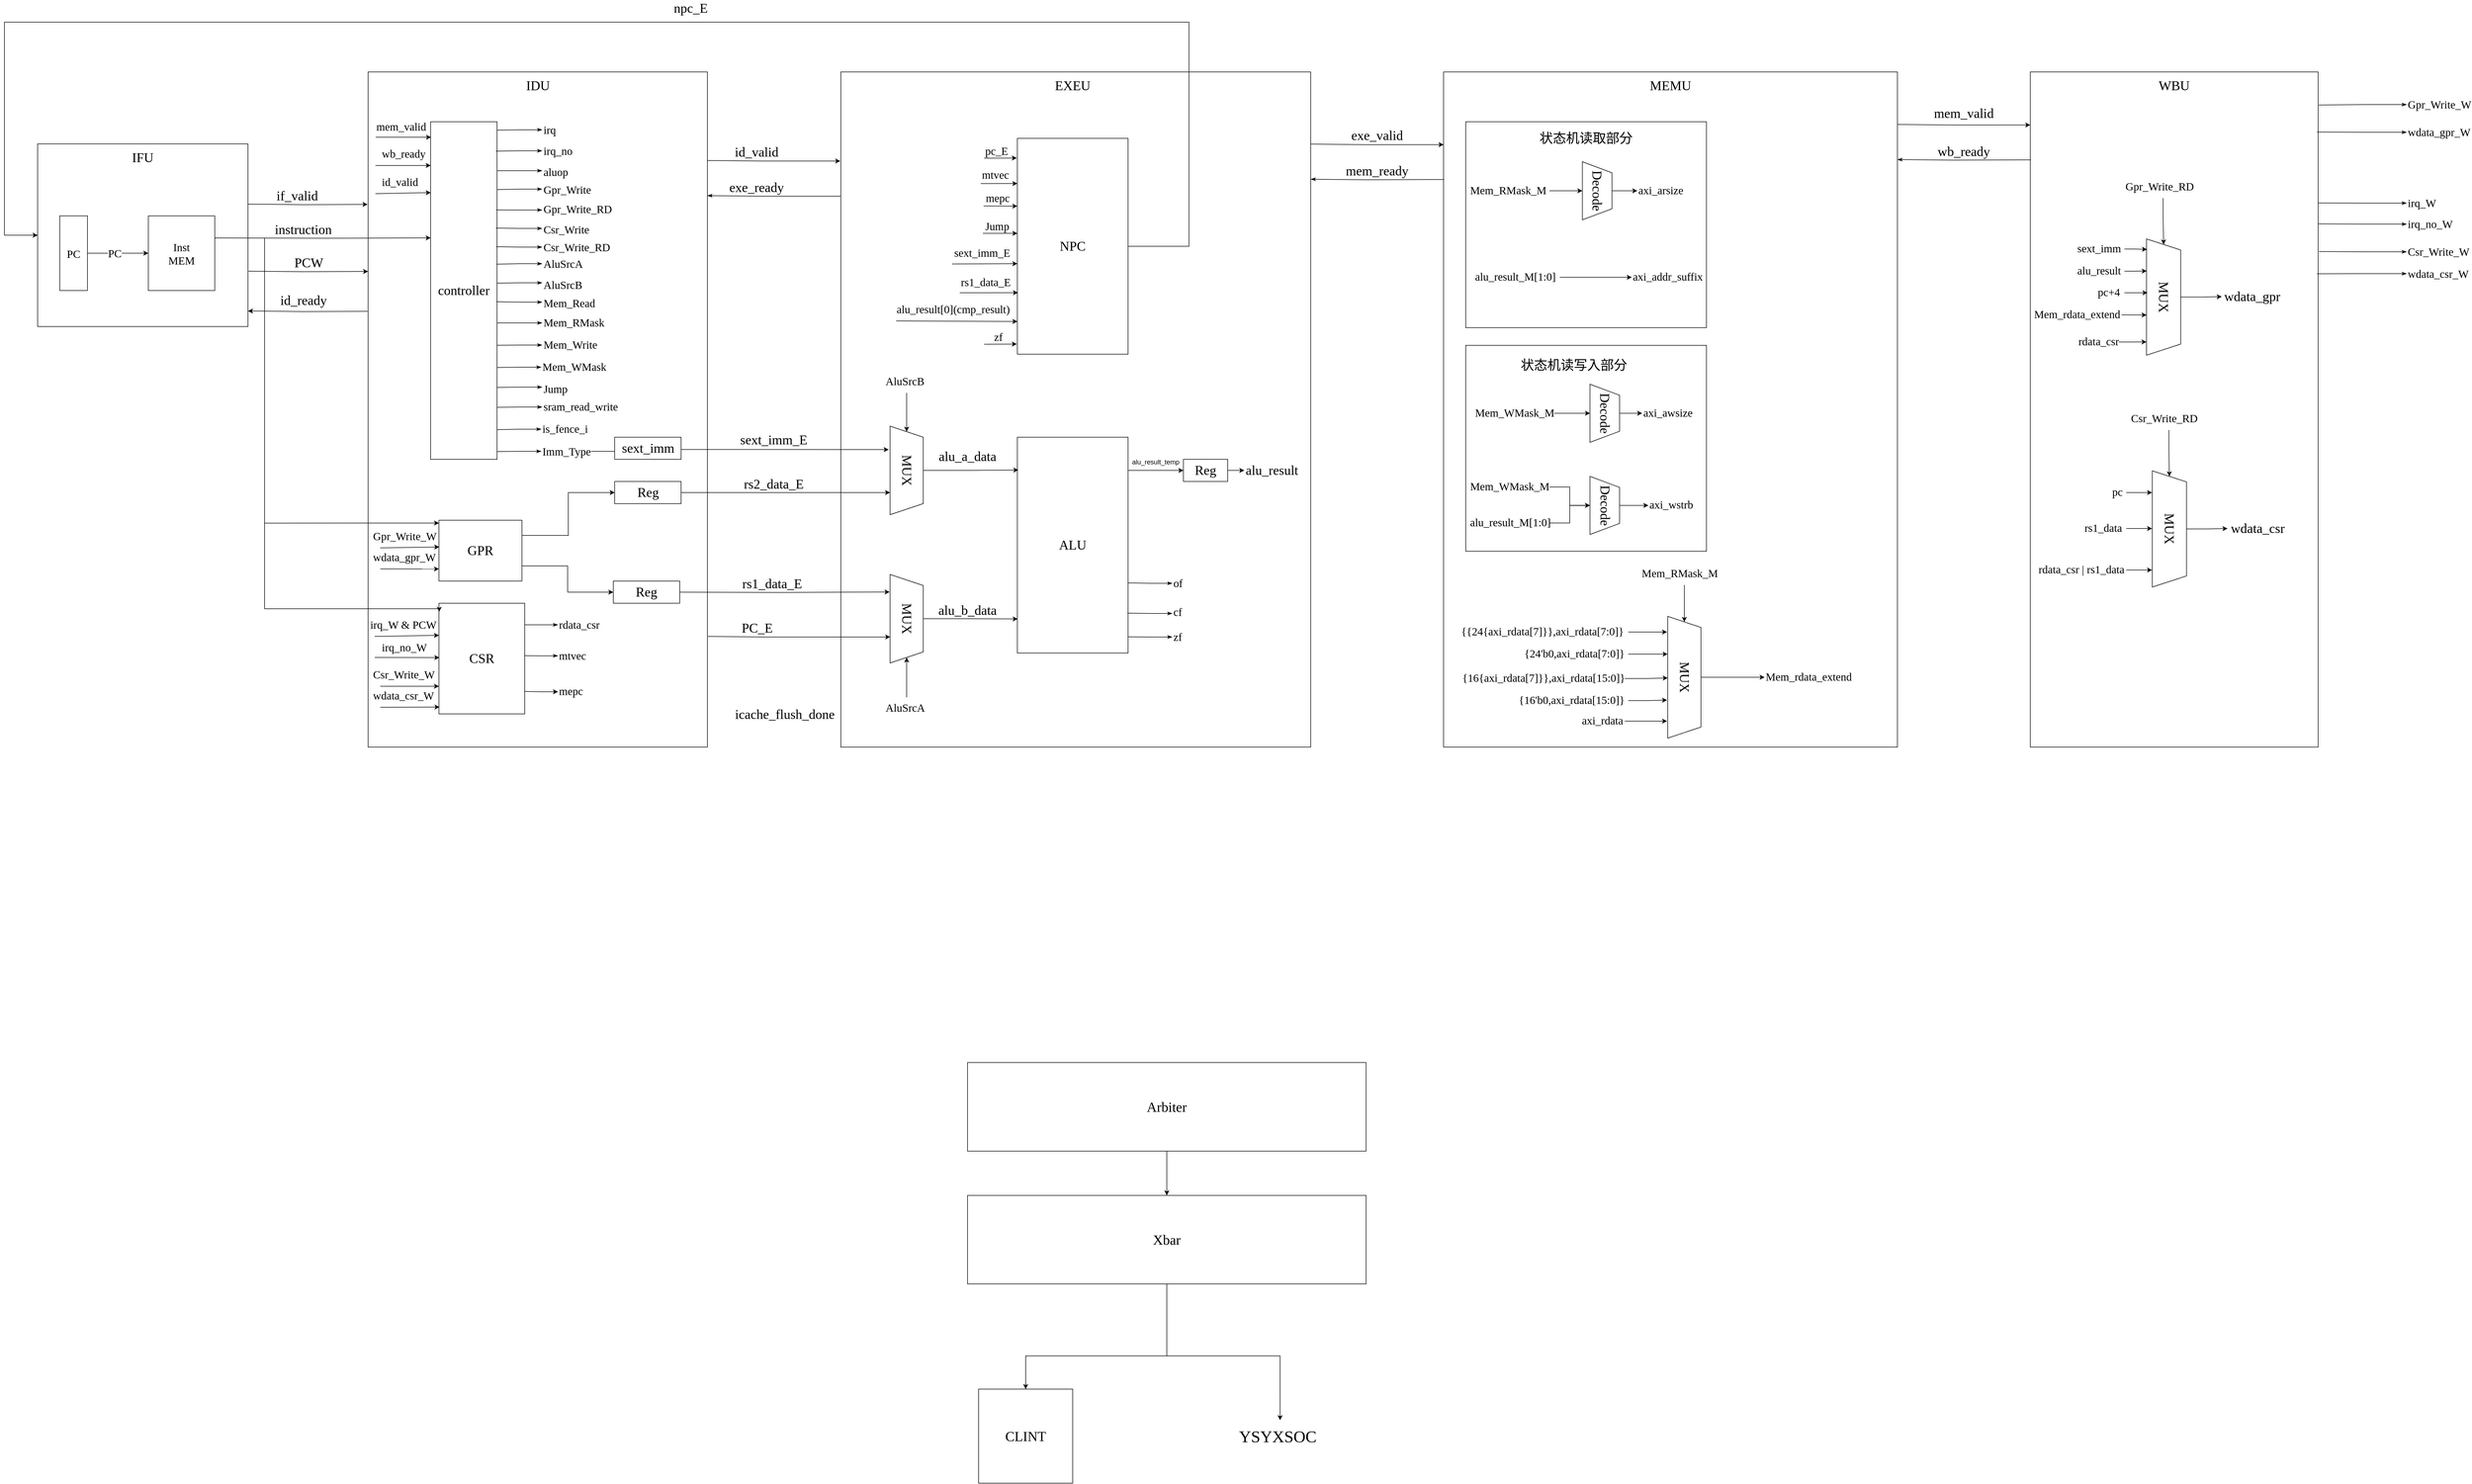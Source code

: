 <mxfile version="28.0.4">
  <diagram name="第 1 页" id="ggnivI-zyW83UGlkHyZT">
    <mxGraphModel dx="10330" dy="5555" grid="1" gridSize="10" guides="1" tooltips="1" connect="1" arrows="1" fold="1" page="1" pageScale="1" pageWidth="827" pageHeight="1169" math="0" shadow="0">
      <root>
        <mxCell id="0" />
        <mxCell id="1" parent="0" />
        <mxCell id="jE9lUmCRKCD1lappJOkZ-30" value="" style="rounded=0;whiteSpace=wrap;html=1;" vertex="1" parent="1">
          <mxGeometry x="757" y="220" width="613" height="1220" as="geometry" />
        </mxCell>
        <mxCell id="jE9lUmCRKCD1lappJOkZ-28" value="" style="rounded=0;whiteSpace=wrap;html=1;" vertex="1" parent="1">
          <mxGeometry x="160" y="350" width="380" height="330" as="geometry" />
        </mxCell>
        <mxCell id="jE9lUmCRKCD1lappJOkZ-9" style="edgeStyle=orthogonalEdgeStyle;rounded=0;orthogonalLoop=1;jettySize=auto;html=1;exitX=0.5;exitY=1;exitDx=0;exitDy=0;" edge="1" parent="1" source="jE9lUmCRKCD1lappJOkZ-3" target="jE9lUmCRKCD1lappJOkZ-7">
          <mxGeometry relative="1" as="geometry" />
        </mxCell>
        <mxCell id="jE9lUmCRKCD1lappJOkZ-3" value="&lt;font style=&quot;font-size: 25px;&quot; face=&quot;Times New Roman&quot;&gt;Arbiter&lt;/font&gt;" style="rounded=0;whiteSpace=wrap;html=1;" vertex="1" parent="1">
          <mxGeometry x="1840" y="2010" width="720" height="160" as="geometry" />
        </mxCell>
        <mxCell id="jE9lUmCRKCD1lappJOkZ-11" style="edgeStyle=orthogonalEdgeStyle;rounded=0;orthogonalLoop=1;jettySize=auto;html=1;exitX=0.5;exitY=1;exitDx=0;exitDy=0;" edge="1" parent="1" source="jE9lUmCRKCD1lappJOkZ-7" target="jE9lUmCRKCD1lappJOkZ-10">
          <mxGeometry relative="1" as="geometry">
            <Array as="points">
              <mxPoint x="2200" y="2540" />
              <mxPoint x="1945" y="2540" />
            </Array>
          </mxGeometry>
        </mxCell>
        <mxCell id="jE9lUmCRKCD1lappJOkZ-7" value="&lt;font style=&quot;font-size: 25px;&quot; face=&quot;Times New Roman&quot;&gt;Xbar&lt;/font&gt;" style="rounded=0;whiteSpace=wrap;html=1;" vertex="1" parent="1">
          <mxGeometry x="1840" y="2250" width="720" height="160" as="geometry" />
        </mxCell>
        <mxCell id="jE9lUmCRKCD1lappJOkZ-10" value="&lt;font style=&quot;font-size: 25px;&quot; face=&quot;Times New Roman&quot;&gt;CLINT&lt;/font&gt;" style="whiteSpace=wrap;html=1;aspect=fixed;" vertex="1" parent="1">
          <mxGeometry x="1860" y="2600" width="170" height="170" as="geometry" />
        </mxCell>
        <mxCell id="jE9lUmCRKCD1lappJOkZ-12" value="&lt;font style=&quot;font-size: 30px;&quot; face=&quot;Times New Roman&quot;&gt;YSYXSOC&lt;/font&gt;" style="text;html=1;align=center;verticalAlign=middle;resizable=0;points=[];autosize=1;strokeColor=none;fillColor=none;" vertex="1" parent="1">
          <mxGeometry x="2320" y="2660" width="160" height="50" as="geometry" />
        </mxCell>
        <mxCell id="jE9lUmCRKCD1lappJOkZ-13" style="edgeStyle=orthogonalEdgeStyle;rounded=0;orthogonalLoop=1;jettySize=auto;html=1;exitX=0.5;exitY=1;exitDx=0;exitDy=0;entryX=0.529;entryY=-0.075;entryDx=0;entryDy=0;entryPerimeter=0;" edge="1" parent="1" source="jE9lUmCRKCD1lappJOkZ-7" target="jE9lUmCRKCD1lappJOkZ-12">
          <mxGeometry relative="1" as="geometry">
            <Array as="points">
              <mxPoint x="2200" y="2540" />
              <mxPoint x="2404" y="2540" />
            </Array>
          </mxGeometry>
        </mxCell>
        <mxCell id="jE9lUmCRKCD1lappJOkZ-16" style="edgeStyle=orthogonalEdgeStyle;rounded=0;orthogonalLoop=1;jettySize=auto;html=1;exitX=1;exitY=0.5;exitDx=0;exitDy=0;entryX=0;entryY=0.5;entryDx=0;entryDy=0;fontFamily=Times New Roman;fontSize=19;" edge="1" parent="1" source="jE9lUmCRKCD1lappJOkZ-14" target="jE9lUmCRKCD1lappJOkZ-15">
          <mxGeometry relative="1" as="geometry" />
        </mxCell>
        <mxCell id="jE9lUmCRKCD1lappJOkZ-17" value="PC" style="edgeLabel;html=1;align=center;verticalAlign=middle;resizable=0;points=[];fontFamily=Times New Roman;fontSize=20;" vertex="1" connectable="0" parent="jE9lUmCRKCD1lappJOkZ-16">
          <mxGeometry x="-0.122" y="1" relative="1" as="geometry">
            <mxPoint as="offset" />
          </mxGeometry>
        </mxCell>
        <mxCell id="jE9lUmCRKCD1lappJOkZ-14" value="&lt;font style=&quot;font-size: 20px;&quot; face=&quot;Times New Roman&quot;&gt;PC&lt;/font&gt;" style="rounded=0;whiteSpace=wrap;html=1;" vertex="1" parent="1">
          <mxGeometry x="200" y="480" width="50" height="135" as="geometry" />
        </mxCell>
        <mxCell id="jE9lUmCRKCD1lappJOkZ-15" value="&lt;font style=&quot;font-size: 20px;&quot; face=&quot;Times New Roman&quot;&gt;Inst&lt;br&gt;MEM&lt;/font&gt;" style="rounded=0;whiteSpace=wrap;html=1;" vertex="1" parent="1">
          <mxGeometry x="360" y="480" width="120" height="135" as="geometry" />
        </mxCell>
        <mxCell id="jE9lUmCRKCD1lappJOkZ-29" value="&lt;font style=&quot;font-size: 24px;&quot; face=&quot;Times New Roman&quot;&gt;IFU&lt;/font&gt;" style="text;html=1;align=center;verticalAlign=middle;whiteSpace=wrap;rounded=0;" vertex="1" parent="1">
          <mxGeometry x="320" y="360" width="60" height="30" as="geometry" />
        </mxCell>
        <mxCell id="jE9lUmCRKCD1lappJOkZ-31" value="&lt;font style=&quot;font-size: 24px;&quot; face=&quot;Times New Roman&quot;&gt;IDU&lt;/font&gt;" style="text;html=1;align=center;verticalAlign=middle;whiteSpace=wrap;rounded=0;" vertex="1" parent="1">
          <mxGeometry x="1033.5" y="230" width="60" height="30" as="geometry" />
        </mxCell>
        <mxCell id="jE9lUmCRKCD1lappJOkZ-33" value="&lt;font style=&quot;font-size: 24px;&quot; face=&quot;Times New Roman&quot;&gt;if_valid&lt;/font&gt;" style="text;html=1;align=center;verticalAlign=middle;whiteSpace=wrap;rounded=0;" vertex="1" parent="1">
          <mxGeometry x="599.05" y="428.82" width="60" height="30" as="geometry" />
        </mxCell>
        <mxCell id="jE9lUmCRKCD1lappJOkZ-35" value="&lt;font style=&quot;font-size: 24px;&quot; face=&quot;Times New Roman&quot;&gt;id_ready&lt;/font&gt;" style="text;html=1;align=center;verticalAlign=middle;resizable=0;points=[];autosize=1;strokeColor=none;fillColor=none;" vertex="1" parent="1">
          <mxGeometry x="585" y="613" width="110" height="40" as="geometry" />
        </mxCell>
        <mxCell id="jE9lUmCRKCD1lappJOkZ-36" value="&lt;font style=&quot;font-size: 24px;&quot; face=&quot;Times New Roman&quot;&gt;controller&lt;/font&gt;" style="rounded=0;whiteSpace=wrap;html=1;" vertex="1" parent="1">
          <mxGeometry x="870" y="310" width="120" height="610" as="geometry" />
        </mxCell>
        <mxCell id="jE9lUmCRKCD1lappJOkZ-39" value="&lt;font style=&quot;font-size: 24px;&quot; face=&quot;Times New Roman&quot;&gt;instruction&lt;/font&gt;" style="text;html=1;align=center;verticalAlign=middle;whiteSpace=wrap;rounded=0;" vertex="1" parent="1">
          <mxGeometry x="610" y="490" width="60" height="30" as="geometry" />
        </mxCell>
        <mxCell id="jE9lUmCRKCD1lappJOkZ-40" value="" style="endArrow=classic;html=1;rounded=0;entryX=-0.002;entryY=0.611;entryDx=0;entryDy=0;entryPerimeter=0;" edge="1" parent="1">
          <mxGeometry width="50" height="50" relative="1" as="geometry">
            <mxPoint x="540.95" y="580" as="sourcePoint" />
            <mxPoint x="757.004" y="580.51" as="targetPoint" />
            <Array as="points">
              <mxPoint x="640.95" y="581" />
            </Array>
          </mxGeometry>
        </mxCell>
        <mxCell id="jE9lUmCRKCD1lappJOkZ-41" value="" style="endArrow=classic;html=1;rounded=0;entryX=0.001;entryY=0.344;entryDx=0;entryDy=0;entryPerimeter=0;edgeStyle=orthogonalEdgeStyle;" edge="1" parent="1" target="jE9lUmCRKCD1lappJOkZ-36">
          <mxGeometry width="50" height="50" relative="1" as="geometry">
            <mxPoint x="480" y="520" as="sourcePoint" />
            <mxPoint x="760" y="520" as="targetPoint" />
          </mxGeometry>
        </mxCell>
        <mxCell id="jE9lUmCRKCD1lappJOkZ-42" value="&lt;font style=&quot;font-size: 24px;&quot; face=&quot;Times New Roman&quot;&gt;PCW&lt;/font&gt;" style="text;html=1;align=center;verticalAlign=middle;whiteSpace=wrap;rounded=0;" vertex="1" parent="1">
          <mxGeometry x="620" y="550" width="60" height="30" as="geometry" />
        </mxCell>
        <mxCell id="jE9lUmCRKCD1lappJOkZ-43" value="" style="endArrow=none;html=1;rounded=0;entryX=-0.002;entryY=0.611;entryDx=0;entryDy=0;entryPerimeter=0;startArrow=classic;startFill=1;endFill=0;" edge="1" parent="1">
          <mxGeometry width="50" height="50" relative="1" as="geometry">
            <mxPoint x="540" y="651.95" as="sourcePoint" />
            <mxPoint x="756.054" y="652.46" as="targetPoint" />
            <Array as="points">
              <mxPoint x="640" y="652.95" />
            </Array>
          </mxGeometry>
        </mxCell>
        <mxCell id="jE9lUmCRKCD1lappJOkZ-44" value="" style="endArrow=classic;html=1;rounded=0;entryX=-0.002;entryY=0.611;entryDx=0;entryDy=0;entryPerimeter=0;" edge="1" parent="1">
          <mxGeometry width="50" height="50" relative="1" as="geometry">
            <mxPoint x="540" y="458.82" as="sourcePoint" />
            <mxPoint x="756.054" y="459.33" as="targetPoint" />
            <Array as="points">
              <mxPoint x="640" y="459.82" />
            </Array>
          </mxGeometry>
        </mxCell>
        <mxCell id="jE9lUmCRKCD1lappJOkZ-48" value="&lt;span style=&quot;color: rgb(0, 0, 0); font-style: normal; font-variant-ligatures: normal; font-variant-caps: normal; font-weight: 400; letter-spacing: normal; orphans: 2; text-align: center; text-indent: 0px; text-transform: none; widows: 2; word-spacing: 0px; -webkit-text-stroke-width: 0px; white-space: normal; text-decoration-thickness: initial; text-decoration-style: initial; text-decoration-color: initial; float: none; display: inline !important;&quot;&gt;&lt;font style=&quot;font-size: 20px;&quot; face=&quot;Times New Roman&quot;&gt;mem_valid&lt;/font&gt;&lt;/span&gt;" style="text;whiteSpace=wrap;html=1;" vertex="1" parent="1">
          <mxGeometry x="770.25" y="300" width="70" height="38" as="geometry" />
        </mxCell>
        <mxCell id="jE9lUmCRKCD1lappJOkZ-49" value="" style="endArrow=classic;html=1;rounded=0;" edge="1" parent="1">
          <mxGeometry width="50" height="50" relative="1" as="geometry">
            <mxPoint x="770.75" y="338" as="sourcePoint" />
            <mxPoint x="870.75" y="338" as="targetPoint" />
          </mxGeometry>
        </mxCell>
        <mxCell id="jE9lUmCRKCD1lappJOkZ-51" value="&lt;span style=&quot;color: rgb(0, 0, 0); font-style: normal; font-variant-ligatures: normal; font-variant-caps: normal; font-weight: 400; letter-spacing: normal; orphans: 2; text-align: center; text-indent: 0px; text-transform: none; widows: 2; word-spacing: 0px; -webkit-text-stroke-width: 0px; white-space: normal; text-decoration-thickness: initial; text-decoration-style: initial; text-decoration-color: initial; float: none; display: inline !important;&quot;&gt;&lt;font style=&quot;font-size: 20px;&quot; face=&quot;Times New Roman&quot;&gt;wb_ready&lt;/font&gt;&lt;/span&gt;" style="text;whiteSpace=wrap;html=1;" vertex="1" parent="1">
          <mxGeometry x="780.25" y="348.95" width="70" height="38" as="geometry" />
        </mxCell>
        <mxCell id="jE9lUmCRKCD1lappJOkZ-52" value="" style="endArrow=classic;html=1;rounded=0;entryX=-0.001;entryY=0.146;entryDx=0;entryDy=0;entryPerimeter=0;" edge="1" parent="1">
          <mxGeometry width="50" height="50" relative="1" as="geometry">
            <mxPoint x="770.25" y="388.95" as="sourcePoint" />
            <mxPoint x="870.13" y="389.06" as="targetPoint" />
          </mxGeometry>
        </mxCell>
        <mxCell id="jE9lUmCRKCD1lappJOkZ-53" value="&lt;span style=&quot;color: rgb(0, 0, 0); font-style: normal; font-variant-ligatures: normal; font-variant-caps: normal; font-weight: 400; letter-spacing: normal; orphans: 2; text-align: center; text-indent: 0px; text-transform: none; widows: 2; word-spacing: 0px; -webkit-text-stroke-width: 0px; white-space: normal; text-decoration-thickness: initial; text-decoration-style: initial; text-decoration-color: initial; float: none; display: inline !important;&quot;&gt;&lt;font style=&quot;font-size: 20px;&quot; face=&quot;Times New Roman&quot;&gt;id_valid&lt;/font&gt;&lt;/span&gt;" style="text;whiteSpace=wrap;html=1;" vertex="1" parent="1">
          <mxGeometry x="780.25" y="400" width="70" height="38" as="geometry" />
        </mxCell>
        <mxCell id="jE9lUmCRKCD1lappJOkZ-54" value="" style="endArrow=classic;html=1;rounded=0;" edge="1" parent="1">
          <mxGeometry width="50" height="50" relative="1" as="geometry">
            <mxPoint x="770.25" y="440" as="sourcePoint" />
            <mxPoint x="870.25" y="438" as="targetPoint" />
          </mxGeometry>
        </mxCell>
        <mxCell id="jE9lUmCRKCD1lappJOkZ-55" value="&lt;span style=&quot;color: rgb(0, 0, 0); font-style: normal; font-variant-ligatures: normal; font-variant-caps: normal; font-weight: 400; letter-spacing: normal; orphans: 2; text-align: center; text-indent: 0px; text-transform: none; widows: 2; word-spacing: 0px; -webkit-text-stroke-width: 0px; white-space: normal; text-decoration-thickness: initial; text-decoration-style: initial; text-decoration-color: initial; float: none; display: inline !important;&quot;&gt;&lt;font style=&quot;font-size: 20px;&quot; face=&quot;Times New Roman&quot;&gt;irq&lt;/font&gt;&lt;/span&gt;" style="text;whiteSpace=wrap;html=1;" vertex="1" parent="1">
          <mxGeometry x="1071.5" y="305.5" width="50" height="38" as="geometry" />
        </mxCell>
        <mxCell id="jE9lUmCRKCD1lappJOkZ-56" value="&lt;span style=&quot;color: rgb(0, 0, 0); font-style: normal; font-variant-ligatures: normal; font-variant-caps: normal; font-weight: 400; letter-spacing: normal; orphans: 2; text-align: center; text-indent: 0px; text-transform: none; widows: 2; word-spacing: 0px; -webkit-text-stroke-width: 0px; white-space: normal; text-decoration-thickness: initial; text-decoration-style: initial; text-decoration-color: initial; float: none; display: inline !important;&quot;&gt;&lt;font style=&quot;font-size: 20px;&quot; face=&quot;Times New Roman&quot;&gt;irq_no&lt;/font&gt;&lt;/span&gt;" style="text;whiteSpace=wrap;html=1;" vertex="1" parent="1">
          <mxGeometry x="1071.5" y="343.5" width="60" height="38" as="geometry" />
        </mxCell>
        <mxCell id="jE9lUmCRKCD1lappJOkZ-57" value="&lt;span style=&quot;color: rgb(0, 0, 0); font-style: normal; font-variant-ligatures: normal; font-variant-caps: normal; font-weight: 400; letter-spacing: normal; orphans: 2; text-align: center; text-indent: 0px; text-transform: none; widows: 2; word-spacing: 0px; -webkit-text-stroke-width: 0px; white-space: normal; text-decoration-thickness: initial; text-decoration-style: initial; text-decoration-color: initial; float: none; display: inline !important;&quot;&gt;&lt;font style=&quot;font-size: 20px;&quot; face=&quot;Times New Roman&quot;&gt;aluop&lt;/font&gt;&lt;/span&gt;" style="text;whiteSpace=wrap;html=1;" vertex="1" parent="1">
          <mxGeometry x="1071.5" y="381.5" width="60" height="34" as="geometry" />
        </mxCell>
        <mxCell id="jE9lUmCRKCD1lappJOkZ-58" value="&lt;span style=&quot;color: rgb(0, 0, 0); font-style: normal; font-variant-ligatures: normal; font-variant-caps: normal; font-weight: 400; letter-spacing: normal; orphans: 2; text-align: center; text-indent: 0px; text-transform: none; widows: 2; word-spacing: 0px; -webkit-text-stroke-width: 0px; white-space: normal; text-decoration-thickness: initial; text-decoration-style: initial; text-decoration-color: initial; float: none; display: inline !important;&quot;&gt;&lt;font style=&quot;font-size: 20px;&quot; face=&quot;Times New Roman&quot;&gt;Gpr_Write&lt;/font&gt;&lt;/span&gt;" style="text;whiteSpace=wrap;html=1;" vertex="1" parent="1">
          <mxGeometry x="1071.5" y="413.5" width="90" height="36.5" as="geometry" />
        </mxCell>
        <mxCell id="jE9lUmCRKCD1lappJOkZ-59" value="&lt;span style=&quot;color: rgb(0, 0, 0); font-style: normal; font-variant-ligatures: normal; font-variant-caps: normal; font-weight: 400; letter-spacing: normal; orphans: 2; text-align: center; text-indent: 0px; text-transform: none; widows: 2; word-spacing: 0px; -webkit-text-stroke-width: 0px; white-space: normal; text-decoration-thickness: initial; text-decoration-style: initial; text-decoration-color: initial; float: none; display: inline !important;&quot;&gt;&lt;font style=&quot;font-size: 20px;&quot; face=&quot;Times New Roman&quot;&gt;Gpr_Write_RD&lt;/font&gt;&lt;/span&gt;" style="text;whiteSpace=wrap;html=1;" vertex="1" parent="1">
          <mxGeometry x="1071.5" y="449" width="130" height="41" as="geometry" />
        </mxCell>
        <mxCell id="jE9lUmCRKCD1lappJOkZ-61" value="&lt;span style=&quot;color: rgb(0, 0, 0); font-style: normal; font-variant-ligatures: normal; font-variant-caps: normal; font-weight: 400; letter-spacing: normal; orphans: 2; text-align: center; text-indent: 0px; text-transform: none; widows: 2; word-spacing: 0px; -webkit-text-stroke-width: 0px; white-space: normal; text-decoration-thickness: initial; text-decoration-style: initial; text-decoration-color: initial; float: none; display: inline !important;&quot;&gt;&lt;font style=&quot;font-size: 20px;&quot; face=&quot;Times New Roman&quot;&gt;Csr_Write&lt;/font&gt;&lt;/span&gt;" style="text;whiteSpace=wrap;html=1;" vertex="1" parent="1">
          <mxGeometry x="1071.5" y="485.5" width="90" height="34.5" as="geometry" />
        </mxCell>
        <mxCell id="jE9lUmCRKCD1lappJOkZ-62" value="&lt;span style=&quot;color: rgb(0, 0, 0); font-style: normal; font-variant-ligatures: normal; font-variant-caps: normal; font-weight: 400; letter-spacing: normal; orphans: 2; text-align: center; text-indent: 0px; text-transform: none; widows: 2; word-spacing: 0px; -webkit-text-stroke-width: 0px; white-space: normal; text-decoration-thickness: initial; text-decoration-style: initial; text-decoration-color: initial; float: none; display: inline !important;&quot;&gt;&lt;font style=&quot;font-size: 20px;&quot; face=&quot;Times New Roman&quot;&gt;Csr_Write_RD&lt;/font&gt;&lt;/span&gt;" style="text;whiteSpace=wrap;html=1;" vertex="1" parent="1">
          <mxGeometry x="1071.5" y="517.5" width="130" height="38" as="geometry" />
        </mxCell>
        <mxCell id="jE9lUmCRKCD1lappJOkZ-63" value="&lt;span style=&quot;color: rgb(0, 0, 0); font-style: normal; font-variant-ligatures: normal; font-variant-caps: normal; font-weight: 400; letter-spacing: normal; orphans: 2; text-align: center; text-indent: 0px; text-transform: none; widows: 2; word-spacing: 0px; -webkit-text-stroke-width: 0px; white-space: normal; text-decoration-thickness: initial; text-decoration-style: initial; text-decoration-color: initial; float: none; display: inline !important;&quot;&gt;&lt;font style=&quot;font-size: 20px;&quot; face=&quot;Times New Roman&quot;&gt;Jump&lt;/font&gt;&lt;/span&gt;" style="text;whiteSpace=wrap;html=1;" vertex="1" parent="1">
          <mxGeometry x="1071.5" y="773.5" width="50" height="32" as="geometry" />
        </mxCell>
        <mxCell id="jE9lUmCRKCD1lappJOkZ-74" style="edgeStyle=orthogonalEdgeStyle;rounded=0;orthogonalLoop=1;jettySize=auto;html=1;exitX=1;exitY=0.5;exitDx=0;exitDy=0;entryX=0;entryY=0.5;entryDx=0;entryDy=0;" edge="1" parent="1" source="jE9lUmCRKCD1lappJOkZ-65">
          <mxGeometry relative="1" as="geometry">
            <mxPoint x="1264" y="905.5" as="targetPoint" />
          </mxGeometry>
        </mxCell>
        <mxCell id="jE9lUmCRKCD1lappJOkZ-65" value="&lt;span style=&quot;color: rgb(0, 0, 0); font-style: normal; font-variant-ligatures: normal; font-variant-caps: normal; font-weight: 400; letter-spacing: normal; orphans: 2; text-align: center; text-indent: 0px; text-transform: none; widows: 2; word-spacing: 0px; -webkit-text-stroke-width: 0px; white-space: normal; text-decoration-thickness: initial; text-decoration-style: initial; text-decoration-color: initial; float: none; display: inline !important;&quot;&gt;&lt;font style=&quot;font-size: 20px;&quot; face=&quot;Times New Roman&quot;&gt;Imm_Type&lt;/font&gt;&lt;/span&gt;" style="text;whiteSpace=wrap;html=1;" vertex="1" parent="1">
          <mxGeometry x="1070" y="886.5" width="90" height="38" as="geometry" />
        </mxCell>
        <mxCell id="jE9lUmCRKCD1lappJOkZ-66" value="&lt;span style=&quot;color: rgb(0, 0, 0); font-style: normal; font-variant-ligatures: normal; font-variant-caps: normal; font-weight: 400; letter-spacing: normal; orphans: 2; text-align: center; text-indent: 0px; text-transform: none; widows: 2; word-spacing: 0px; -webkit-text-stroke-width: 0px; white-space: normal; text-decoration-thickness: initial; text-decoration-style: initial; text-decoration-color: initial; float: none; display: inline !important;&quot;&gt;&lt;font style=&quot;font-size: 20px;&quot; face=&quot;Times New Roman&quot;&gt;AluSrcA&lt;/font&gt;&lt;/span&gt;" style="text;whiteSpace=wrap;html=1;" vertex="1" parent="1">
          <mxGeometry x="1071.5" y="547.5" width="90" height="38" as="geometry" />
        </mxCell>
        <mxCell id="jE9lUmCRKCD1lappJOkZ-67" value="&lt;span style=&quot;color: rgb(0, 0, 0); font-family: &amp;quot;Times New Roman&amp;quot;; font-size: 20px; font-style: normal; font-variant-ligatures: normal; font-variant-caps: normal; font-weight: 400; letter-spacing: normal; orphans: 2; text-align: center; text-indent: 0px; text-transform: none; widows: 2; word-spacing: 0px; -webkit-text-stroke-width: 0px; white-space: normal; text-decoration-thickness: initial; text-decoration-style: initial; text-decoration-color: initial; float: none; display: inline !important;&quot;&gt;AluSrcB&lt;/span&gt;" style="text;whiteSpace=wrap;html=1;" vertex="1" parent="1">
          <mxGeometry x="1071.5" y="585.5" width="81.5" height="31" as="geometry" />
        </mxCell>
        <mxCell id="jE9lUmCRKCD1lappJOkZ-68" value="&lt;span style=&quot;color: rgb(0, 0, 0); font-family: &amp;quot;Times New Roman&amp;quot;; font-size: 20px; font-style: normal; font-variant-ligatures: normal; font-variant-caps: normal; font-weight: 400; letter-spacing: normal; orphans: 2; text-align: center; text-indent: 0px; text-transform: none; widows: 2; word-spacing: 0px; -webkit-text-stroke-width: 0px; white-space: normal; text-decoration-thickness: initial; text-decoration-style: initial; text-decoration-color: initial; float: none; display: inline !important;&quot;&gt;Mem_Read&lt;/span&gt;" style="text;whiteSpace=wrap;html=1;" vertex="1" parent="1">
          <mxGeometry x="1071.5" y="618.5" width="100" height="35" as="geometry" />
        </mxCell>
        <mxCell id="jE9lUmCRKCD1lappJOkZ-69" value="&lt;span style=&quot;color: rgb(0, 0, 0); font-family: &amp;quot;Times New Roman&amp;quot;; font-size: 20px; font-style: normal; font-variant-ligatures: normal; font-variant-caps: normal; font-weight: 400; letter-spacing: normal; orphans: 2; text-align: center; text-indent: 0px; text-transform: none; widows: 2; word-spacing: 0px; -webkit-text-stroke-width: 0px; white-space: normal; text-decoration-thickness: initial; text-decoration-style: initial; text-decoration-color: initial; float: none; display: inline !important;&quot;&gt;Mem_RMask&lt;/span&gt;" style="text;whiteSpace=wrap;html=1;" vertex="1" parent="1">
          <mxGeometry x="1071.5" y="653.5" width="120" height="40" as="geometry" />
        </mxCell>
        <mxCell id="jE9lUmCRKCD1lappJOkZ-71" value="&lt;span style=&quot;color: rgb(0, 0, 0); font-family: &amp;quot;Times New Roman&amp;quot;; font-size: 20px; font-style: normal; font-variant-ligatures: normal; font-variant-caps: normal; font-weight: 400; letter-spacing: normal; orphans: 2; text-align: center; text-indent: 0px; text-transform: none; widows: 2; word-spacing: 0px; -webkit-text-stroke-width: 0px; white-space: normal; text-decoration-thickness: initial; text-decoration-style: initial; text-decoration-color: initial; float: none; display: inline !important;&quot;&gt;Mem_Write&lt;/span&gt;" style="text;whiteSpace=wrap;html=1;" vertex="1" parent="1">
          <mxGeometry x="1071.5" y="693.5" width="100" height="40" as="geometry" />
        </mxCell>
        <mxCell id="jE9lUmCRKCD1lappJOkZ-72" value="&lt;span style=&quot;color: rgb(0, 0, 0); font-family: &amp;quot;Times New Roman&amp;quot;; font-size: 20px; font-style: normal; font-variant-ligatures: normal; font-variant-caps: normal; font-weight: 400; letter-spacing: normal; orphans: 2; text-align: center; text-indent: 0px; text-transform: none; widows: 2; word-spacing: 0px; -webkit-text-stroke-width: 0px; white-space: normal; text-decoration-thickness: initial; text-decoration-style: initial; text-decoration-color: initial; float: none; display: inline !important;&quot;&gt;Mem_WMask&lt;/span&gt;" style="text;whiteSpace=wrap;html=1;" vertex="1" parent="1">
          <mxGeometry x="1070" y="733.5" width="130" height="40" as="geometry" />
        </mxCell>
        <mxCell id="jE9lUmCRKCD1lappJOkZ-73" value="&lt;font style=&quot;font-size: 24px;&quot; face=&quot;Times New Roman&quot;&gt;sext_imm&lt;/font&gt;" style="rounded=0;whiteSpace=wrap;html=1;" vertex="1" parent="1">
          <mxGeometry x="1202.5" y="880" width="120" height="40" as="geometry" />
        </mxCell>
        <mxCell id="jE9lUmCRKCD1lappJOkZ-90" style="edgeStyle=orthogonalEdgeStyle;rounded=0;orthogonalLoop=1;jettySize=auto;html=1;exitX=1;exitY=0.25;exitDx=0;exitDy=0;entryX=0;entryY=0.5;entryDx=0;entryDy=0;" edge="1" parent="1" source="jE9lUmCRKCD1lappJOkZ-76" target="jE9lUmCRKCD1lappJOkZ-87">
          <mxGeometry relative="1" as="geometry" />
        </mxCell>
        <mxCell id="jE9lUmCRKCD1lappJOkZ-91" style="edgeStyle=orthogonalEdgeStyle;rounded=0;orthogonalLoop=1;jettySize=auto;html=1;exitX=1;exitY=0.75;exitDx=0;exitDy=0;" edge="1" parent="1" source="jE9lUmCRKCD1lappJOkZ-76" target="jE9lUmCRKCD1lappJOkZ-88">
          <mxGeometry relative="1" as="geometry" />
        </mxCell>
        <mxCell id="jE9lUmCRKCD1lappJOkZ-76" value="&lt;font style=&quot;font-size: 24px;&quot; face=&quot;Times New Roman&quot;&gt;GPR&lt;/font&gt;" style="rounded=0;whiteSpace=wrap;html=1;" vertex="1" parent="1">
          <mxGeometry x="885" y="1030" width="150" height="110" as="geometry" />
        </mxCell>
        <mxCell id="jE9lUmCRKCD1lappJOkZ-77" value="&lt;font style=&quot;font-size: 24px;&quot; face=&quot;Times New Roman&quot;&gt;CSR&lt;/font&gt;" style="rounded=0;whiteSpace=wrap;html=1;" vertex="1" parent="1">
          <mxGeometry x="885" y="1180" width="155" height="200" as="geometry" />
        </mxCell>
        <mxCell id="jE9lUmCRKCD1lappJOkZ-80" value="&lt;span style=&quot;color: rgb(0, 0, 0); font-style: normal; font-variant-ligatures: normal; font-variant-caps: normal; font-weight: 400; letter-spacing: normal; orphans: 2; text-align: center; text-indent: 0px; text-transform: none; widows: 2; word-spacing: 0px; -webkit-text-stroke-width: 0px; white-space: normal; text-decoration-thickness: initial; text-decoration-style: initial; text-decoration-color: initial; float: none; display: inline !important;&quot;&gt;&lt;font style=&quot;font-size: 20px;&quot; face=&quot;Times New Roman&quot;&gt;Gpr_Write_W&lt;/font&gt;&lt;/span&gt;" style="text;whiteSpace=wrap;html=1;" vertex="1" parent="1">
          <mxGeometry x="764" y="1040" width="113" height="38" as="geometry" />
        </mxCell>
        <mxCell id="jE9lUmCRKCD1lappJOkZ-81" value="" style="endArrow=classic;html=1;rounded=0;entryX=0.004;entryY=0.44;entryDx=0;entryDy=0;entryPerimeter=0;" edge="1" parent="1" target="jE9lUmCRKCD1lappJOkZ-76">
          <mxGeometry width="50" height="50" relative="1" as="geometry">
            <mxPoint x="779" y="1080" as="sourcePoint" />
            <mxPoint x="880" y="1079" as="targetPoint" />
          </mxGeometry>
        </mxCell>
        <mxCell id="jE9lUmCRKCD1lappJOkZ-84" value="&lt;span style=&quot;color: rgb(0, 0, 0); font-style: normal; font-variant-ligatures: normal; font-variant-caps: normal; font-weight: 400; letter-spacing: normal; orphans: 2; text-align: center; text-indent: 0px; text-transform: none; widows: 2; word-spacing: 0px; -webkit-text-stroke-width: 0px; white-space: normal; text-decoration-thickness: initial; text-decoration-style: initial; text-decoration-color: initial; float: none; display: inline !important;&quot;&gt;&lt;font style=&quot;font-size: 20px;&quot; face=&quot;Times New Roman&quot;&gt;wdata_gpr_W&lt;/font&gt;&lt;/span&gt;" style="text;whiteSpace=wrap;html=1;" vertex="1" parent="1">
          <mxGeometry x="764" y="1078" width="113" height="38" as="geometry" />
        </mxCell>
        <mxCell id="jE9lUmCRKCD1lappJOkZ-85" value="" style="endArrow=classic;html=1;rounded=0;entryX=0;entryY=0.801;entryDx=0;entryDy=0;entryPerimeter=0;" edge="1" parent="1" target="jE9lUmCRKCD1lappJOkZ-76">
          <mxGeometry width="50" height="50" relative="1" as="geometry">
            <mxPoint x="779" y="1118" as="sourcePoint" />
            <mxPoint x="886" y="1116" as="targetPoint" />
          </mxGeometry>
        </mxCell>
        <mxCell id="jE9lUmCRKCD1lappJOkZ-87" value="&lt;font style=&quot;font-size: 24px;&quot; face=&quot;Times New Roman&quot;&gt;Reg&lt;/font&gt;" style="rounded=0;whiteSpace=wrap;html=1;" vertex="1" parent="1">
          <mxGeometry x="1202.5" y="960" width="120" height="40" as="geometry" />
        </mxCell>
        <mxCell id="jE9lUmCRKCD1lappJOkZ-88" value="&lt;font face=&quot;Times New Roman&quot;&gt;&lt;span style=&quot;font-size: 24px;&quot;&gt;Reg&lt;/span&gt;&lt;/font&gt;" style="rounded=0;whiteSpace=wrap;html=1;" vertex="1" parent="1">
          <mxGeometry x="1200" y="1140" width="120" height="40" as="geometry" />
        </mxCell>
        <mxCell id="jE9lUmCRKCD1lappJOkZ-93" value="&lt;span style=&quot;color: rgb(0, 0, 0); font-style: normal; font-variant-ligatures: normal; font-variant-caps: normal; font-weight: 400; letter-spacing: normal; orphans: 2; text-align: center; text-indent: 0px; text-transform: none; widows: 2; word-spacing: 0px; -webkit-text-stroke-width: 0px; white-space: normal; text-decoration-thickness: initial; text-decoration-style: initial; text-decoration-color: initial; float: none; display: inline !important;&quot;&gt;&lt;font style=&quot;font-size: 20px;&quot; face=&quot;Times New Roman&quot;&gt;irq_W &amp;amp; PCW&lt;/font&gt;&lt;/span&gt;" style="text;whiteSpace=wrap;html=1;" vertex="1" parent="1">
          <mxGeometry x="759" y="1200" width="126" height="38" as="geometry" />
        </mxCell>
        <mxCell id="jE9lUmCRKCD1lappJOkZ-94" value="" style="endArrow=classic;html=1;rounded=0;" edge="1" parent="1">
          <mxGeometry width="50" height="50" relative="1" as="geometry">
            <mxPoint x="769" y="1240" as="sourcePoint" />
            <mxPoint x="885" y="1238" as="targetPoint" />
          </mxGeometry>
        </mxCell>
        <mxCell id="jE9lUmCRKCD1lappJOkZ-95" value="&lt;span style=&quot;color: rgb(0, 0, 0); font-style: normal; font-variant-ligatures: normal; font-variant-caps: normal; font-weight: 400; letter-spacing: normal; orphans: 2; text-align: center; text-indent: 0px; text-transform: none; widows: 2; word-spacing: 0px; -webkit-text-stroke-width: 0px; white-space: normal; text-decoration-thickness: initial; text-decoration-style: initial; text-decoration-color: initial; float: none; display: inline !important;&quot;&gt;&lt;font style=&quot;font-size: 20px;&quot; face=&quot;Times New Roman&quot;&gt;irq_no_W&lt;/font&gt;&lt;/span&gt;" style="text;whiteSpace=wrap;html=1;" vertex="1" parent="1">
          <mxGeometry x="780" y="1241" width="86" height="38" as="geometry" />
        </mxCell>
        <mxCell id="jE9lUmCRKCD1lappJOkZ-96" value="" style="endArrow=classic;html=1;rounded=0;entryX=0.005;entryY=0.491;entryDx=0;entryDy=0;entryPerimeter=0;" edge="1" parent="1" target="jE9lUmCRKCD1lappJOkZ-77">
          <mxGeometry width="50" height="50" relative="1" as="geometry">
            <mxPoint x="769" y="1278" as="sourcePoint" />
            <mxPoint x="880" y="1278" as="targetPoint" />
          </mxGeometry>
        </mxCell>
        <mxCell id="jE9lUmCRKCD1lappJOkZ-98" value="" style="endArrow=classic;html=1;rounded=0;edgeStyle=orthogonalEdgeStyle;entryX=0.003;entryY=0.077;entryDx=0;entryDy=0;entryPerimeter=0;" edge="1" parent="1" target="jE9lUmCRKCD1lappJOkZ-77">
          <mxGeometry width="50" height="50" relative="1" as="geometry">
            <mxPoint x="570" y="1030" as="sourcePoint" />
            <mxPoint x="890" y="1180" as="targetPoint" />
            <Array as="points">
              <mxPoint x="570" y="1190" />
            </Array>
          </mxGeometry>
        </mxCell>
        <mxCell id="jE9lUmCRKCD1lappJOkZ-99" value="&lt;span style=&quot;color: rgb(0, 0, 0); font-style: normal; font-variant-ligatures: normal; font-variant-caps: normal; font-weight: 400; letter-spacing: normal; orphans: 2; text-align: center; text-indent: 0px; text-transform: none; widows: 2; word-spacing: 0px; -webkit-text-stroke-width: 0px; white-space: normal; text-decoration-thickness: initial; text-decoration-style: initial; text-decoration-color: initial; float: none; display: inline !important;&quot;&gt;&lt;font style=&quot;font-size: 20px;&quot; face=&quot;Times New Roman&quot;&gt;Csr_Write_W&lt;/font&gt;&lt;/span&gt;" style="text;whiteSpace=wrap;html=1;" vertex="1" parent="1">
          <mxGeometry x="764" y="1290" width="113" height="38" as="geometry" />
        </mxCell>
        <mxCell id="jE9lUmCRKCD1lappJOkZ-100" value="" style="endArrow=classic;html=1;rounded=0;entryX=0;entryY=0.75;entryDx=0;entryDy=0;" edge="1" parent="1" target="jE9lUmCRKCD1lappJOkZ-77">
          <mxGeometry width="50" height="50" relative="1" as="geometry">
            <mxPoint x="779" y="1330" as="sourcePoint" />
            <mxPoint x="886" y="1328" as="targetPoint" />
          </mxGeometry>
        </mxCell>
        <mxCell id="jE9lUmCRKCD1lappJOkZ-101" value="&lt;span style=&quot;color: rgb(0, 0, 0); font-style: normal; font-variant-ligatures: normal; font-variant-caps: normal; font-weight: 400; letter-spacing: normal; orphans: 2; text-align: center; text-indent: 0px; text-transform: none; widows: 2; word-spacing: 0px; -webkit-text-stroke-width: 0px; white-space: normal; text-decoration-thickness: initial; text-decoration-style: initial; text-decoration-color: initial; float: none; display: inline !important;&quot;&gt;&lt;font style=&quot;font-size: 20px;&quot; face=&quot;Times New Roman&quot;&gt;wdata_csr_W&lt;/font&gt;&lt;/span&gt;" style="text;whiteSpace=wrap;html=1;" vertex="1" parent="1">
          <mxGeometry x="764" y="1328" width="113" height="38" as="geometry" />
        </mxCell>
        <mxCell id="jE9lUmCRKCD1lappJOkZ-102" value="" style="endArrow=classic;html=1;rounded=0;entryX=0.007;entryY=0.938;entryDx=0;entryDy=0;entryPerimeter=0;" edge="1" parent="1" target="jE9lUmCRKCD1lappJOkZ-77">
          <mxGeometry width="50" height="50" relative="1" as="geometry">
            <mxPoint x="779" y="1368" as="sourcePoint" />
            <mxPoint x="886" y="1366" as="targetPoint" />
          </mxGeometry>
        </mxCell>
        <mxCell id="jE9lUmCRKCD1lappJOkZ-103" value="&lt;span style=&quot;color: rgb(0, 0, 0); font-style: normal; font-variant-ligatures: normal; font-variant-caps: normal; font-weight: 400; letter-spacing: normal; orphans: 2; text-align: center; text-indent: 0px; text-transform: none; widows: 2; word-spacing: 0px; -webkit-text-stroke-width: 0px; white-space: normal; text-decoration-thickness: initial; text-decoration-style: initial; text-decoration-color: initial; float: none; display: inline !important;&quot;&gt;&lt;font style=&quot;font-size: 20px;&quot; face=&quot;Times New Roman&quot;&gt;rdata_csr&lt;/font&gt;&lt;/span&gt;" style="text;whiteSpace=wrap;html=1;" vertex="1" parent="1">
          <mxGeometry x="1100" y="1200" width="80" height="38" as="geometry" />
        </mxCell>
        <mxCell id="jE9lUmCRKCD1lappJOkZ-104" value="&lt;span style=&quot;color: rgb(0, 0, 0); font-style: normal; font-variant-ligatures: normal; font-variant-caps: normal; font-weight: 400; letter-spacing: normal; orphans: 2; text-align: center; text-indent: 0px; text-transform: none; widows: 2; word-spacing: 0px; -webkit-text-stroke-width: 0px; white-space: normal; text-decoration-thickness: initial; text-decoration-style: initial; text-decoration-color: initial; float: none; display: inline !important;&quot;&gt;&lt;font style=&quot;font-size: 20px;&quot; face=&quot;Times New Roman&quot;&gt;mtvec&lt;/font&gt;&lt;/span&gt;" style="text;whiteSpace=wrap;html=1;" vertex="1" parent="1">
          <mxGeometry x="1100" y="1256" width="60" height="38" as="geometry" />
        </mxCell>
        <mxCell id="jE9lUmCRKCD1lappJOkZ-105" value="&lt;span style=&quot;color: rgb(0, 0, 0); font-style: normal; font-variant-ligatures: normal; font-variant-caps: normal; font-weight: 400; letter-spacing: normal; orphans: 2; text-align: center; text-indent: 0px; text-transform: none; widows: 2; word-spacing: 0px; -webkit-text-stroke-width: 0px; white-space: normal; text-decoration-thickness: initial; text-decoration-style: initial; text-decoration-color: initial; float: none; display: inline !important;&quot;&gt;&lt;font style=&quot;font-size: 20px;&quot; face=&quot;Times New Roman&quot;&gt;mepc&lt;/font&gt;&lt;/span&gt;" style="text;whiteSpace=wrap;html=1;" vertex="1" parent="1">
          <mxGeometry x="1100" y="1320" width="60" height="40" as="geometry" />
        </mxCell>
        <mxCell id="jE9lUmCRKCD1lappJOkZ-107" value="&lt;span style=&quot;color: rgb(0, 0, 0); font-style: normal; font-variant-ligatures: normal; font-variant-caps: normal; font-weight: 400; letter-spacing: normal; orphans: 2; text-align: center; text-indent: 0px; text-transform: none; widows: 2; word-spacing: 0px; -webkit-text-stroke-width: 0px; white-space: normal; text-decoration-thickness: initial; text-decoration-style: initial; text-decoration-color: initial; float: none; display: inline !important;&quot;&gt;&lt;font face=&quot;Times New Roman&quot; style=&quot;font-size: 20px;&quot;&gt;is_fence_i&lt;/font&gt;&lt;/span&gt;" style="text;whiteSpace=wrap;html=1;" vertex="1" parent="1">
          <mxGeometry x="1070" y="845.5" width="100" height="40" as="geometry" />
        </mxCell>
        <mxCell id="jE9lUmCRKCD1lappJOkZ-109" value="" style="rounded=0;whiteSpace=wrap;html=1;" vertex="1" parent="1">
          <mxGeometry x="1611" y="220" width="849" height="1220" as="geometry" />
        </mxCell>
        <mxCell id="jE9lUmCRKCD1lappJOkZ-114" value="&lt;font style=&quot;font-size: 24px;&quot; face=&quot;Times New Roman&quot;&gt;EXEU&lt;/font&gt;" style="text;html=1;align=center;verticalAlign=middle;whiteSpace=wrap;rounded=0;" vertex="1" parent="1">
          <mxGeometry x="2000" y="230" width="60" height="30" as="geometry" />
        </mxCell>
        <mxCell id="jE9lUmCRKCD1lappJOkZ-115" value="&lt;font style=&quot;font-size: 24px;&quot; face=&quot;Times New Roman&quot;&gt;id_valid&lt;/font&gt;" style="text;html=1;align=center;verticalAlign=middle;whiteSpace=wrap;rounded=0;" vertex="1" parent="1">
          <mxGeometry x="1429.05" y="350" width="60" height="30" as="geometry" />
        </mxCell>
        <mxCell id="jE9lUmCRKCD1lappJOkZ-116" value="" style="endArrow=classic;html=1;rounded=0;" edge="1" parent="1">
          <mxGeometry width="50" height="50" relative="1" as="geometry">
            <mxPoint x="1370" y="380" as="sourcePoint" />
            <mxPoint x="1610" y="381" as="targetPoint" />
            <Array as="points">
              <mxPoint x="1470" y="381" />
            </Array>
          </mxGeometry>
        </mxCell>
        <mxCell id="jE9lUmCRKCD1lappJOkZ-117" value="&lt;font style=&quot;font-size: 24px;&quot; face=&quot;Times New Roman&quot;&gt;exe_ready&lt;/font&gt;" style="text;html=1;align=center;verticalAlign=middle;whiteSpace=wrap;rounded=0;" vertex="1" parent="1">
          <mxGeometry x="1429.05" y="413.5" width="60" height="30" as="geometry" />
        </mxCell>
        <mxCell id="jE9lUmCRKCD1lappJOkZ-118" value="" style="endArrow=none;html=1;rounded=0;startArrow=classicThin;startFill=1;endFill=0;entryX=0;entryY=0.184;entryDx=0;entryDy=0;entryPerimeter=0;" edge="1" parent="1" target="jE9lUmCRKCD1lappJOkZ-109">
          <mxGeometry width="50" height="50" relative="1" as="geometry">
            <mxPoint x="1370" y="443.5" as="sourcePoint" />
            <mxPoint x="1570" y="444.5" as="targetPoint" />
            <Array as="points">
              <mxPoint x="1470" y="444.5" />
            </Array>
          </mxGeometry>
        </mxCell>
        <mxCell id="jE9lUmCRKCD1lappJOkZ-121" value="&lt;font face=&quot;Times New Roman&quot;&gt;&lt;span style=&quot;font-size: 24px;&quot;&gt;icache_flush_done&lt;/span&gt;&lt;/font&gt;" style="text;html=1;align=center;verticalAlign=middle;whiteSpace=wrap;rounded=0;" vertex="1" parent="1">
          <mxGeometry x="1480" y="1366" width="60" height="30" as="geometry" />
        </mxCell>
        <mxCell id="jE9lUmCRKCD1lappJOkZ-125" value="&lt;font face=&quot;Times New Roman&quot;&gt;&lt;span style=&quot;font-size: 24px;&quot;&gt;sext_imm_E&lt;/span&gt;&lt;/font&gt;" style="text;html=1;align=center;verticalAlign=middle;whiteSpace=wrap;rounded=0;" vertex="1" parent="1">
          <mxGeometry x="1460" y="870" width="60" height="30" as="geometry" />
        </mxCell>
        <mxCell id="jE9lUmCRKCD1lappJOkZ-126" value="" style="endArrow=classic;html=1;rounded=0;exitX=1;exitY=0.5;exitDx=0;exitDy=0;entryX=0.265;entryY=1.041;entryDx=0;entryDy=0;entryPerimeter=0;" edge="1" parent="1" target="jE9lUmCRKCD1lappJOkZ-129">
          <mxGeometry width="50" height="50" relative="1" as="geometry">
            <mxPoint x="1322.5" y="902.25" as="sourcePoint" />
            <mxPoint x="1610" y="930" as="targetPoint" />
            <Array as="points">
              <mxPoint x="1470" y="902.25" />
            </Array>
          </mxGeometry>
        </mxCell>
        <mxCell id="jE9lUmCRKCD1lappJOkZ-127" value="&lt;font style=&quot;font-size: 24px;&quot; face=&quot;Times New Roman&quot;&gt;PC_E&lt;/font&gt;" style="text;html=1;align=center;verticalAlign=middle;whiteSpace=wrap;rounded=0;" vertex="1" parent="1">
          <mxGeometry x="1430.05" y="1210" width="60" height="30" as="geometry" />
        </mxCell>
        <mxCell id="jE9lUmCRKCD1lappJOkZ-131" style="edgeStyle=orthogonalEdgeStyle;rounded=0;orthogonalLoop=1;jettySize=auto;html=1;exitX=1;exitY=0.5;exitDx=0;exitDy=0;entryX=0.75;entryY=1;entryDx=0;entryDy=0;" edge="1" parent="1" source="jE9lUmCRKCD1lappJOkZ-87" target="jE9lUmCRKCD1lappJOkZ-129">
          <mxGeometry relative="1" as="geometry" />
        </mxCell>
        <mxCell id="jE9lUmCRKCD1lappJOkZ-128" value="" style="endArrow=classic;html=1;rounded=0;entryX=0.706;entryY=0.995;entryDx=0;entryDy=0;entryPerimeter=0;" edge="1" parent="1" target="jE9lUmCRKCD1lappJOkZ-134">
          <mxGeometry width="50" height="50" relative="1" as="geometry">
            <mxPoint x="1371" y="1240" as="sourcePoint" />
            <mxPoint x="1611" y="1241" as="targetPoint" />
            <Array as="points">
              <mxPoint x="1471" y="1241" />
            </Array>
          </mxGeometry>
        </mxCell>
        <mxCell id="jE9lUmCRKCD1lappJOkZ-129" value="&lt;font style=&quot;font-size: 24px;&quot; face=&quot;Times New Roman&quot;&gt;MUX&lt;/font&gt;" style="shape=trapezoid;perimeter=trapezoidPerimeter;whiteSpace=wrap;html=1;fixedSize=1;rotation=90;" vertex="1" parent="1">
          <mxGeometry x="1650" y="910" width="160" height="60" as="geometry" />
        </mxCell>
        <mxCell id="jE9lUmCRKCD1lappJOkZ-130" value="" style="endArrow=classic;html=1;rounded=0;edgeStyle=orthogonalEdgeStyle;entryX=0.001;entryY=0.047;entryDx=0;entryDy=0;entryPerimeter=0;" edge="1" parent="1" target="jE9lUmCRKCD1lappJOkZ-76">
          <mxGeometry width="50" height="50" relative="1" as="geometry">
            <mxPoint x="570" y="520" as="sourcePoint" />
            <mxPoint x="620" y="470" as="targetPoint" />
            <Array as="points">
              <mxPoint x="570" y="1035" />
            </Array>
          </mxGeometry>
        </mxCell>
        <mxCell id="jE9lUmCRKCD1lappJOkZ-132" value="&lt;font face=&quot;Times New Roman&quot;&gt;&lt;span style=&quot;font-size: 24px;&quot;&gt;rs2_data_E&lt;/span&gt;&lt;/font&gt;" style="text;html=1;align=center;verticalAlign=middle;whiteSpace=wrap;rounded=0;" vertex="1" parent="1">
          <mxGeometry x="1460" y="950" width="60" height="30" as="geometry" />
        </mxCell>
        <mxCell id="jE9lUmCRKCD1lappJOkZ-134" value="&lt;font style=&quot;font-size: 24px;&quot; face=&quot;Times New Roman&quot;&gt;MUX&lt;/font&gt;" style="shape=trapezoid;perimeter=trapezoidPerimeter;whiteSpace=wrap;html=1;fixedSize=1;rotation=90;" vertex="1" parent="1">
          <mxGeometry x="1650" y="1178" width="160" height="60" as="geometry" />
        </mxCell>
        <mxCell id="jE9lUmCRKCD1lappJOkZ-135" style="edgeStyle=orthogonalEdgeStyle;rounded=0;orthogonalLoop=1;jettySize=auto;html=1;exitX=1;exitY=0.5;exitDx=0;exitDy=0;entryX=0.198;entryY=1.014;entryDx=0;entryDy=0;entryPerimeter=0;" edge="1" parent="1" target="jE9lUmCRKCD1lappJOkZ-134">
          <mxGeometry relative="1" as="geometry">
            <mxPoint x="1320" y="1160" as="sourcePoint" />
            <mxPoint x="1697" y="1160" as="targetPoint" />
          </mxGeometry>
        </mxCell>
        <mxCell id="jE9lUmCRKCD1lappJOkZ-136" value="&lt;font face=&quot;Times New Roman&quot;&gt;&lt;span style=&quot;font-size: 24px;&quot;&gt;rs1_data_E&lt;/span&gt;&lt;/font&gt;" style="text;html=1;align=center;verticalAlign=middle;whiteSpace=wrap;rounded=0;" vertex="1" parent="1">
          <mxGeometry x="1457" y="1130" width="60" height="30" as="geometry" />
        </mxCell>
        <mxCell id="jE9lUmCRKCD1lappJOkZ-137" value="&lt;font style=&quot;font-size: 24px;&quot; face=&quot;Times New Roman&quot;&gt;ALU&lt;/font&gt;" style="rounded=0;whiteSpace=wrap;html=1;" vertex="1" parent="1">
          <mxGeometry x="1930" y="880" width="200" height="390" as="geometry" />
        </mxCell>
        <mxCell id="jE9lUmCRKCD1lappJOkZ-138" style="edgeStyle=orthogonalEdgeStyle;rounded=0;orthogonalLoop=1;jettySize=auto;html=1;exitX=0.5;exitY=0;exitDx=0;exitDy=0;entryX=0.009;entryY=0.152;entryDx=0;entryDy=0;entryPerimeter=0;" edge="1" parent="1" source="jE9lUmCRKCD1lappJOkZ-129" target="jE9lUmCRKCD1lappJOkZ-137">
          <mxGeometry relative="1" as="geometry" />
        </mxCell>
        <mxCell id="jE9lUmCRKCD1lappJOkZ-139" style="edgeStyle=orthogonalEdgeStyle;rounded=0;orthogonalLoop=1;jettySize=auto;html=1;exitX=0.5;exitY=0;exitDx=0;exitDy=0;entryX=0.003;entryY=0.842;entryDx=0;entryDy=0;entryPerimeter=0;" edge="1" parent="1" source="jE9lUmCRKCD1lappJOkZ-134" target="jE9lUmCRKCD1lappJOkZ-137">
          <mxGeometry relative="1" as="geometry" />
        </mxCell>
        <mxCell id="jE9lUmCRKCD1lappJOkZ-140" value="&lt;font face=&quot;Times New Roman&quot;&gt;&lt;span style=&quot;font-size: 24px;&quot;&gt;alu_a_data&lt;/span&gt;&lt;/font&gt;" style="text;html=1;align=center;verticalAlign=middle;whiteSpace=wrap;rounded=0;" vertex="1" parent="1">
          <mxGeometry x="1810" y="900" width="60" height="30" as="geometry" />
        </mxCell>
        <mxCell id="jE9lUmCRKCD1lappJOkZ-141" value="&lt;font face=&quot;Times New Roman&quot;&gt;&lt;span style=&quot;font-size: 24px;&quot;&gt;alu_b_data&lt;/span&gt;&lt;/font&gt;" style="text;html=1;align=center;verticalAlign=middle;whiteSpace=wrap;rounded=0;" vertex="1" parent="1">
          <mxGeometry x="1810" y="1178" width="60" height="30" as="geometry" />
        </mxCell>
        <mxCell id="jE9lUmCRKCD1lappJOkZ-143" value="&lt;span style=&quot;color: rgb(0, 0, 0); font-style: normal; font-variant-ligatures: normal; font-variant-caps: normal; font-weight: 400; letter-spacing: normal; orphans: 2; text-align: center; text-indent: 0px; text-transform: none; widows: 2; word-spacing: 0px; -webkit-text-stroke-width: 0px; white-space: normal; text-decoration-thickness: initial; text-decoration-style: initial; text-decoration-color: initial; float: none; display: inline !important;&quot;&gt;&lt;font style=&quot;font-size: 20px;&quot; face=&quot;Times New Roman&quot;&gt;of&lt;/font&gt;&lt;/span&gt;" style="text;whiteSpace=wrap;html=1;" vertex="1" parent="1">
          <mxGeometry x="2210" y="1125" width="30" height="38" as="geometry" />
        </mxCell>
        <mxCell id="jE9lUmCRKCD1lappJOkZ-144" value="&lt;span style=&quot;color: rgb(0, 0, 0); font-style: normal; font-variant-ligatures: normal; font-variant-caps: normal; font-weight: 400; letter-spacing: normal; orphans: 2; text-align: center; text-indent: 0px; text-transform: none; widows: 2; word-spacing: 0px; -webkit-text-stroke-width: 0px; white-space: normal; text-decoration-thickness: initial; text-decoration-style: initial; text-decoration-color: initial; float: none; display: inline !important;&quot;&gt;&lt;font style=&quot;font-size: 20px;&quot; face=&quot;Times New Roman&quot;&gt;cf&lt;/font&gt;&lt;/span&gt;" style="text;whiteSpace=wrap;html=1;" vertex="1" parent="1">
          <mxGeometry x="2210" y="1177" width="30" height="43" as="geometry" />
        </mxCell>
        <mxCell id="jE9lUmCRKCD1lappJOkZ-145" value="&lt;span style=&quot;color: rgb(0, 0, 0); font-style: normal; font-variant-ligatures: normal; font-variant-caps: normal; font-weight: 400; letter-spacing: normal; orphans: 2; text-align: center; text-indent: 0px; text-transform: none; widows: 2; word-spacing: 0px; -webkit-text-stroke-width: 0px; white-space: normal; text-decoration-thickness: initial; text-decoration-style: initial; text-decoration-color: initial; float: none; display: inline !important;&quot;&gt;&lt;font style=&quot;font-size: 20px;&quot; face=&quot;Times New Roman&quot;&gt;zf&lt;/font&gt;&lt;/span&gt;" style="text;whiteSpace=wrap;html=1;" vertex="1" parent="1">
          <mxGeometry x="2210" y="1222" width="20" height="38" as="geometry" />
        </mxCell>
        <mxCell id="jE9lUmCRKCD1lappJOkZ-157" style="edgeStyle=orthogonalEdgeStyle;rounded=0;orthogonalLoop=1;jettySize=auto;html=1;exitX=1;exitY=0.5;exitDx=0;exitDy=0;entryX=0;entryY=0.5;entryDx=0;entryDy=0;" edge="1" parent="1" source="jE9lUmCRKCD1lappJOkZ-147" target="jE9lUmCRKCD1lappJOkZ-155">
          <mxGeometry relative="1" as="geometry" />
        </mxCell>
        <mxCell id="jE9lUmCRKCD1lappJOkZ-147" value="&lt;font style=&quot;font-size: 24px;&quot; face=&quot;Times New Roman&quot;&gt;Reg&lt;/font&gt;" style="rounded=0;whiteSpace=wrap;html=1;" vertex="1" parent="1">
          <mxGeometry x="2230" y="920" width="80" height="40" as="geometry" />
        </mxCell>
        <mxCell id="jE9lUmCRKCD1lappJOkZ-152" value="" style="endArrow=classic;html=1;rounded=0;entryX=0;entryY=0.5;entryDx=0;entryDy=0;" edge="1" parent="1" target="jE9lUmCRKCD1lappJOkZ-147">
          <mxGeometry width="50" height="50" relative="1" as="geometry">
            <mxPoint x="2130" y="940" as="sourcePoint" />
            <mxPoint x="2190" y="940" as="targetPoint" />
          </mxGeometry>
        </mxCell>
        <mxCell id="jE9lUmCRKCD1lappJOkZ-154" value="alu_result_temp" style="text;html=1;align=center;verticalAlign=middle;whiteSpace=wrap;rounded=0;" vertex="1" parent="1">
          <mxGeometry x="2150" y="910" width="60" height="30" as="geometry" />
        </mxCell>
        <mxCell id="jE9lUmCRKCD1lappJOkZ-155" value="&lt;font face=&quot;Times New Roman&quot;&gt;&lt;span style=&quot;font-size: 24px;&quot;&gt;alu_result&lt;/span&gt;&lt;/font&gt;" style="text;html=1;align=center;verticalAlign=middle;whiteSpace=wrap;rounded=0;" vertex="1" parent="1">
          <mxGeometry x="2340" y="925" width="100" height="30" as="geometry" />
        </mxCell>
        <mxCell id="jE9lUmCRKCD1lappJOkZ-176" style="edgeStyle=orthogonalEdgeStyle;rounded=0;orthogonalLoop=1;jettySize=auto;html=1;exitX=1;exitY=0.5;exitDx=0;exitDy=0;entryX=0;entryY=0.5;entryDx=0;entryDy=0;" edge="1" parent="1" source="jE9lUmCRKCD1lappJOkZ-158" target="jE9lUmCRKCD1lappJOkZ-28">
          <mxGeometry relative="1" as="geometry">
            <Array as="points">
              <mxPoint x="2240" y="535" />
              <mxPoint x="2240" y="130" />
              <mxPoint x="100" y="130" />
              <mxPoint x="100" y="515" />
            </Array>
          </mxGeometry>
        </mxCell>
        <mxCell id="jE9lUmCRKCD1lappJOkZ-158" value="&lt;font style=&quot;font-size: 24px;&quot; face=&quot;Times New Roman&quot;&gt;NPC&lt;/font&gt;" style="rounded=0;whiteSpace=wrap;html=1;" vertex="1" parent="1">
          <mxGeometry x="1930" y="340" width="200" height="390" as="geometry" />
        </mxCell>
        <mxCell id="jE9lUmCRKCD1lappJOkZ-159" value="&lt;div style=&quot;text-align: center;&quot;&gt;&lt;span style=&quot;background-color: transparent; color: light-dark(rgb(0, 0, 0), rgb(255, 255, 255)); font-size: 20px;&quot;&gt;&lt;font face=&quot;Times New Roman&quot;&gt;pc_E&lt;/font&gt;&lt;/span&gt;&lt;/div&gt;" style="text;whiteSpace=wrap;html=1;" vertex="1" parent="1">
          <mxGeometry x="1870" y="343.89" width="46" height="28" as="geometry" />
        </mxCell>
        <mxCell id="jE9lUmCRKCD1lappJOkZ-160" value="" style="endArrow=classic;html=1;rounded=0;" edge="1" parent="1">
          <mxGeometry width="50" height="50" relative="1" as="geometry">
            <mxPoint x="1870" y="375.89" as="sourcePoint" />
            <mxPoint x="1929" y="375.56" as="targetPoint" />
          </mxGeometry>
        </mxCell>
        <mxCell id="jE9lUmCRKCD1lappJOkZ-161" value="&lt;div style=&quot;text-align: center;&quot;&gt;&lt;span style=&quot;background-color: transparent; font-size: 20px;&quot;&gt;&lt;font face=&quot;Times New Roman&quot;&gt;mtvec&lt;/font&gt;&lt;/span&gt;&lt;/div&gt;" style="text;whiteSpace=wrap;html=1;" vertex="1" parent="1">
          <mxGeometry x="1864" y="386.95" width="56" height="38" as="geometry" />
        </mxCell>
        <mxCell id="jE9lUmCRKCD1lappJOkZ-162" value="" style="endArrow=classic;html=1;rounded=0;entryX=0.005;entryY=0.491;entryDx=0;entryDy=0;entryPerimeter=0;exitX=-0.002;exitY=0.917;exitDx=0;exitDy=0;exitPerimeter=0;" edge="1" parent="1" source="jE9lUmCRKCD1lappJOkZ-161">
          <mxGeometry width="50" height="50" relative="1" as="geometry">
            <mxPoint x="1813" y="421.67" as="sourcePoint" />
            <mxPoint x="1930" y="421.67" as="targetPoint" />
          </mxGeometry>
        </mxCell>
        <mxCell id="jE9lUmCRKCD1lappJOkZ-163" value="&lt;div style=&quot;text-align: center;&quot;&gt;&lt;span style=&quot;background-color: transparent; font-size: 20px;&quot;&gt;&lt;font face=&quot;Times New Roman&quot;&gt;mepc&lt;/font&gt;&lt;/span&gt;&lt;/div&gt;" style="text;whiteSpace=wrap;html=1;" vertex="1" parent="1">
          <mxGeometry x="1871" y="428.82" width="52" height="31.67" as="geometry" />
        </mxCell>
        <mxCell id="jE9lUmCRKCD1lappJOkZ-164" value="" style="endArrow=classic;html=1;rounded=0;entryX=0;entryY=0.75;entryDx=0;entryDy=0;exitX=-0.038;exitY=1.051;exitDx=0;exitDy=0;exitPerimeter=0;" edge="1" parent="1" source="jE9lUmCRKCD1lappJOkZ-163">
          <mxGeometry width="50" height="50" relative="1" as="geometry">
            <mxPoint x="1824" y="462.49" as="sourcePoint" />
            <mxPoint x="1930" y="462.49" as="targetPoint" />
          </mxGeometry>
        </mxCell>
        <mxCell id="jE9lUmCRKCD1lappJOkZ-165" value="&lt;div style=&quot;text-align: center;&quot;&gt;&lt;span style=&quot;background-color: transparent; font-size: 20px;&quot;&gt;&lt;font face=&quot;Times New Roman&quot;&gt;Jump&lt;/font&gt;&lt;/span&gt;&lt;/div&gt;" style="text;whiteSpace=wrap;html=1;" vertex="1" parent="1">
          <mxGeometry x="1870" y="480" width="52" height="29.67" as="geometry" />
        </mxCell>
        <mxCell id="jE9lUmCRKCD1lappJOkZ-166" value="" style="endArrow=classic;html=1;rounded=0;entryX=0.007;entryY=0.938;entryDx=0;entryDy=0;entryPerimeter=0;exitX=-0.044;exitY=1.066;exitDx=0;exitDy=0;exitPerimeter=0;" edge="1" parent="1" source="jE9lUmCRKCD1lappJOkZ-165">
          <mxGeometry width="50" height="50" relative="1" as="geometry">
            <mxPoint x="1823" y="511.67" as="sourcePoint" />
            <mxPoint x="1930" y="511.67" as="targetPoint" />
          </mxGeometry>
        </mxCell>
        <mxCell id="jE9lUmCRKCD1lappJOkZ-168" value="&lt;div style=&quot;text-align: center;&quot;&gt;&lt;font face=&quot;Times New Roman&quot;&gt;&lt;span style=&quot;font-size: 20px;&quot;&gt;sext_imm_E&lt;/span&gt;&lt;/font&gt;&lt;/div&gt;" style="text;whiteSpace=wrap;html=1;" vertex="1" parent="1">
          <mxGeometry x="1814" y="527.5" width="103" height="40" as="geometry" />
        </mxCell>
        <mxCell id="jE9lUmCRKCD1lappJOkZ-169" value="" style="endArrow=classic;html=1;rounded=0;exitX=-0.02;exitY=0.988;exitDx=0;exitDy=0;exitPerimeter=0;" edge="1" parent="1" source="jE9lUmCRKCD1lappJOkZ-168">
          <mxGeometry width="50" height="50" relative="1" as="geometry">
            <mxPoint x="1871" y="566.75" as="sourcePoint" />
            <mxPoint x="1930" y="566.42" as="targetPoint" />
          </mxGeometry>
        </mxCell>
        <mxCell id="jE9lUmCRKCD1lappJOkZ-170" value="&lt;div style=&quot;text-align: center;&quot;&gt;&lt;font face=&quot;Times New Roman&quot;&gt;&lt;span style=&quot;font-size: 20px;&quot;&gt;rs1_data_E&lt;/span&gt;&lt;/font&gt;&lt;/div&gt;" style="text;whiteSpace=wrap;html=1;" vertex="1" parent="1">
          <mxGeometry x="1826" y="581" width="94" height="38" as="geometry" />
        </mxCell>
        <mxCell id="jE9lUmCRKCD1lappJOkZ-171" value="" style="endArrow=classic;html=1;rounded=0;entryX=0.005;entryY=0.491;entryDx=0;entryDy=0;entryPerimeter=0;exitX=0;exitY=1;exitDx=0;exitDy=0;" edge="1" parent="1" source="jE9lUmCRKCD1lappJOkZ-170">
          <mxGeometry width="50" height="50" relative="1" as="geometry">
            <mxPoint x="1814.06" y="618.92" as="sourcePoint" />
            <mxPoint x="1931.06" y="618.92" as="targetPoint" />
          </mxGeometry>
        </mxCell>
        <mxCell id="jE9lUmCRKCD1lappJOkZ-172" value="&lt;div style=&quot;text-align: center;&quot;&gt;&lt;font face=&quot;Times New Roman&quot;&gt;&lt;span style=&quot;font-size: 20px;&quot;&gt;alu_result[0](&lt;/span&gt;&lt;/font&gt;&lt;span style=&quot;background-color: transparent; text-align: left; font-size: 20px;&quot;&gt;&lt;font face=&quot;Times New Roman&quot;&gt;cmp_result&lt;/font&gt;&lt;/span&gt;&lt;span style=&quot;font-size: 20px; font-family: &amp;quot;Times New Roman&amp;quot;; background-color: transparent; color: light-dark(rgb(0, 0, 0), rgb(255, 255, 255));&quot;&gt;)&lt;/span&gt;&lt;/div&gt;" style="text;whiteSpace=wrap;html=1;" vertex="1" parent="1">
          <mxGeometry x="1710" y="630" width="210" height="40" as="geometry" />
        </mxCell>
        <mxCell id="jE9lUmCRKCD1lappJOkZ-173" value="" style="endArrow=classic;html=1;rounded=0;entryX=0;entryY=0.75;entryDx=0;entryDy=0;exitX=0.005;exitY=0.998;exitDx=0;exitDy=0;exitPerimeter=0;" edge="1" parent="1" source="jE9lUmCRKCD1lappJOkZ-172">
          <mxGeometry width="50" height="50" relative="1" as="geometry">
            <mxPoint x="1824.06" y="670.92" as="sourcePoint" />
            <mxPoint x="1930.06" y="670.92" as="targetPoint" />
          </mxGeometry>
        </mxCell>
        <mxCell id="jE9lUmCRKCD1lappJOkZ-174" value="&lt;div style=&quot;text-align: center;&quot;&gt;&lt;span style=&quot;background-color: transparent; color: light-dark(rgb(0, 0, 0), rgb(255, 255, 255)); font-size: 20px;&quot;&gt;&lt;font face=&quot;Times New Roman&quot;&gt;zf&lt;/font&gt;&lt;/span&gt;&lt;/div&gt;" style="text;whiteSpace=wrap;html=1;" vertex="1" parent="1">
          <mxGeometry x="1886" y="680" width="30" height="28" as="geometry" />
        </mxCell>
        <mxCell id="jE9lUmCRKCD1lappJOkZ-175" value="" style="endArrow=classic;html=1;rounded=0;" edge="1" parent="1">
          <mxGeometry width="50" height="50" relative="1" as="geometry">
            <mxPoint x="1870" y="712" as="sourcePoint" />
            <mxPoint x="1929" y="711.67" as="targetPoint" />
          </mxGeometry>
        </mxCell>
        <mxCell id="jE9lUmCRKCD1lappJOkZ-177" value="&lt;font face=&quot;Times New Roman&quot;&gt;&lt;span style=&quot;font-size: 24px;&quot;&gt;npc_E&lt;/span&gt;&lt;/font&gt;" style="text;html=1;align=center;verticalAlign=middle;whiteSpace=wrap;rounded=0;" vertex="1" parent="1">
          <mxGeometry x="1310" y="90" width="60" height="30" as="geometry" />
        </mxCell>
        <mxCell id="jE9lUmCRKCD1lappJOkZ-185" value="" style="rounded=0;whiteSpace=wrap;html=1;" vertex="1" parent="1">
          <mxGeometry x="2700" y="220" width="820" height="1220" as="geometry" />
        </mxCell>
        <mxCell id="jE9lUmCRKCD1lappJOkZ-190" value="&lt;font style=&quot;font-size: 24px;&quot; face=&quot;Times New Roman&quot;&gt;MEMU&lt;/font&gt;" style="text;html=1;align=center;verticalAlign=middle;whiteSpace=wrap;rounded=0;" vertex="1" parent="1">
          <mxGeometry x="3080" y="230" width="60" height="30" as="geometry" />
        </mxCell>
        <mxCell id="jE9lUmCRKCD1lappJOkZ-192" value="&lt;font style=&quot;font-size: 20px;&quot; face=&quot;Times New Roman&quot;&gt;sram_read_write&lt;/font&gt;" style="text;whiteSpace=wrap;html=1;" vertex="1" parent="1">
          <mxGeometry x="1071.5" y="805.5" width="130" height="40" as="geometry" />
        </mxCell>
        <mxCell id="jE9lUmCRKCD1lappJOkZ-196" style="edgeStyle=orthogonalEdgeStyle;rounded=0;orthogonalLoop=1;jettySize=auto;html=1;exitX=0.5;exitY=1;exitDx=0;exitDy=0;" edge="1" parent="1" source="jE9lUmCRKCD1lappJOkZ-193" target="jE9lUmCRKCD1lappJOkZ-129">
          <mxGeometry relative="1" as="geometry" />
        </mxCell>
        <mxCell id="jE9lUmCRKCD1lappJOkZ-193" value="AluSrcB" style="text;whiteSpace=wrap;fontFamily=Times New Roman;fontSize=20;" vertex="1" parent="1">
          <mxGeometry x="1690" y="760" width="80" height="40" as="geometry" />
        </mxCell>
        <mxCell id="jE9lUmCRKCD1lappJOkZ-197" style="edgeStyle=orthogonalEdgeStyle;rounded=0;orthogonalLoop=1;jettySize=auto;html=1;exitX=0.5;exitY=0;exitDx=0;exitDy=0;entryX=1;entryY=0.5;entryDx=0;entryDy=0;" edge="1" parent="1" source="jE9lUmCRKCD1lappJOkZ-194" target="jE9lUmCRKCD1lappJOkZ-134">
          <mxGeometry relative="1" as="geometry" />
        </mxCell>
        <mxCell id="jE9lUmCRKCD1lappJOkZ-194" value="AluSrcA" style="text;whiteSpace=wrap;fontFamily=Times New Roman;fontSize=20;" vertex="1" parent="1">
          <mxGeometry x="1690" y="1350" width="80" height="40" as="geometry" />
        </mxCell>
        <mxCell id="jE9lUmCRKCD1lappJOkZ-241" style="edgeStyle=orthogonalEdgeStyle;rounded=0;orthogonalLoop=1;jettySize=auto;html=1;exitX=0.5;exitY=0;exitDx=0;exitDy=0;entryX=0;entryY=0.5;entryDx=0;entryDy=0;" edge="1" parent="1" source="jE9lUmCRKCD1lappJOkZ-198" target="jE9lUmCRKCD1lappJOkZ-201">
          <mxGeometry relative="1" as="geometry" />
        </mxCell>
        <mxCell id="jE9lUmCRKCD1lappJOkZ-198" value="&lt;font style=&quot;font-size: 24px;&quot; face=&quot;Times New Roman&quot;&gt;MUX&lt;/font&gt;" style="shape=trapezoid;perimeter=trapezoidPerimeter;whiteSpace=wrap;html=1;fixedSize=1;rotation=90;" vertex="1" parent="1">
          <mxGeometry x="3025" y="1283.75" width="220" height="60" as="geometry" />
        </mxCell>
        <mxCell id="jE9lUmCRKCD1lappJOkZ-199" style="edgeStyle=orthogonalEdgeStyle;rounded=0;orthogonalLoop=1;jettySize=auto;html=1;exitX=0.5;exitY=1;exitDx=0;exitDy=0;" edge="1" parent="1" source="jE9lUmCRKCD1lappJOkZ-200" target="jE9lUmCRKCD1lappJOkZ-198">
          <mxGeometry relative="1" as="geometry" />
        </mxCell>
        <mxCell id="jE9lUmCRKCD1lappJOkZ-200" value="Mem_RMask_M" style="text;whiteSpace=wrap;fontFamily=Times New Roman;fontSize=20;" vertex="1" parent="1">
          <mxGeometry x="3055.62" y="1107" width="158.75" height="40" as="geometry" />
        </mxCell>
        <mxCell id="jE9lUmCRKCD1lappJOkZ-202" value="" style="rounded=0;whiteSpace=wrap;html=1;" vertex="1" parent="1">
          <mxGeometry x="2740" y="310" width="435" height="372" as="geometry" />
        </mxCell>
        <mxCell id="jE9lUmCRKCD1lappJOkZ-201" value="Mem_rdata_extend" style="text;whiteSpace=wrap;fontFamily=Times New Roman;fontSize=20;" vertex="1" parent="1">
          <mxGeometry x="3280" y="1293.75" width="140" height="40" as="geometry" />
        </mxCell>
        <mxCell id="jE9lUmCRKCD1lappJOkZ-204" value="&lt;font face=&quot;Times New Roman&quot;&gt;&lt;span style=&quot;font-size: 24px;&quot;&gt;状态机读取部分&lt;/span&gt;&lt;/font&gt;" style="text;html=1;align=center;verticalAlign=middle;whiteSpace=wrap;rounded=0;" vertex="1" parent="1">
          <mxGeometry x="2871.25" y="320" width="172.5" height="40" as="geometry" />
        </mxCell>
        <mxCell id="jE9lUmCRKCD1lappJOkZ-205" value="" style="rounded=0;whiteSpace=wrap;html=1;" vertex="1" parent="1">
          <mxGeometry x="2740" y="714" width="435" height="372" as="geometry" />
        </mxCell>
        <mxCell id="jE9lUmCRKCD1lappJOkZ-206" value="&lt;font face=&quot;Times New Roman&quot;&gt;&lt;span style=&quot;font-size: 24px;&quot;&gt;状态机读写入部分&lt;/span&gt;&lt;/font&gt;" style="text;html=1;align=center;verticalAlign=middle;whiteSpace=wrap;rounded=0;" vertex="1" parent="1">
          <mxGeometry x="2835.62" y="730" width="198.75" height="40" as="geometry" />
        </mxCell>
        <mxCell id="jE9lUmCRKCD1lappJOkZ-207" value="axi_arsize" style="text;whiteSpace=wrap;fontFamily=Times New Roman;fontSize=20;" vertex="1" parent="1">
          <mxGeometry x="3050" y="414.75" width="90" height="40" as="geometry" />
        </mxCell>
        <mxCell id="jE9lUmCRKCD1lappJOkZ-212" style="edgeStyle=orthogonalEdgeStyle;rounded=0;orthogonalLoop=1;jettySize=auto;html=1;exitX=0.5;exitY=0;exitDx=0;exitDy=0;entryX=0;entryY=0.5;entryDx=0;entryDy=0;" edge="1" parent="1" source="jE9lUmCRKCD1lappJOkZ-208" target="jE9lUmCRKCD1lappJOkZ-207">
          <mxGeometry relative="1" as="geometry" />
        </mxCell>
        <mxCell id="jE9lUmCRKCD1lappJOkZ-208" value="&lt;font style=&quot;font-size: 24px;&quot; face=&quot;Times New Roman&quot;&gt;Decode&lt;/font&gt;" style="shape=trapezoid;perimeter=trapezoidPerimeter;whiteSpace=wrap;html=1;fixedSize=1;rotation=90;" vertex="1" parent="1">
          <mxGeometry x="2925" y="408" width="104.99" height="53.5" as="geometry" />
        </mxCell>
        <mxCell id="jE9lUmCRKCD1lappJOkZ-211" style="edgeStyle=orthogonalEdgeStyle;rounded=0;orthogonalLoop=1;jettySize=auto;html=1;exitX=1;exitY=0.5;exitDx=0;exitDy=0;entryX=0.5;entryY=1;entryDx=0;entryDy=0;" edge="1" parent="1" source="jE9lUmCRKCD1lappJOkZ-209" target="jE9lUmCRKCD1lappJOkZ-208">
          <mxGeometry relative="1" as="geometry" />
        </mxCell>
        <mxCell id="jE9lUmCRKCD1lappJOkZ-209" value="Mem_RMask_M" style="text;whiteSpace=wrap;fontFamily=Times New Roman;fontSize=20;" vertex="1" parent="1">
          <mxGeometry x="2746.25" y="414.75" width="145" height="40" as="geometry" />
        </mxCell>
        <mxCell id="jE9lUmCRKCD1lappJOkZ-210" value="axi_addr_suffix" style="text;whiteSpace=wrap;fontFamily=Times New Roman;fontSize=20;" vertex="1" parent="1">
          <mxGeometry x="3040" y="571" width="110" height="40" as="geometry" />
        </mxCell>
        <mxCell id="jE9lUmCRKCD1lappJOkZ-214" style="edgeStyle=orthogonalEdgeStyle;rounded=0;orthogonalLoop=1;jettySize=auto;html=1;exitX=1;exitY=0.5;exitDx=0;exitDy=0;entryX=0;entryY=0.5;entryDx=0;entryDy=0;" edge="1" parent="1" source="jE9lUmCRKCD1lappJOkZ-213" target="jE9lUmCRKCD1lappJOkZ-210">
          <mxGeometry relative="1" as="geometry" />
        </mxCell>
        <mxCell id="jE9lUmCRKCD1lappJOkZ-213" value="alu_result_M[1:0]" style="text;whiteSpace=wrap;fontSize=20;fontFamily=Times New Roman;" vertex="1" parent="1">
          <mxGeometry x="2755" y="571" width="155" height="40" as="geometry" />
        </mxCell>
        <mxCell id="jE9lUmCRKCD1lappJOkZ-215" value="axi_awsize" style="text;whiteSpace=wrap;fontFamily=Times New Roman;fontSize=20;" vertex="1" parent="1">
          <mxGeometry x="3058.75" y="816.755" width="90" height="40" as="geometry" />
        </mxCell>
        <mxCell id="jE9lUmCRKCD1lappJOkZ-216" style="edgeStyle=orthogonalEdgeStyle;rounded=0;orthogonalLoop=1;jettySize=auto;html=1;exitX=0.5;exitY=0;exitDx=0;exitDy=0;entryX=0;entryY=0.5;entryDx=0;entryDy=0;" edge="1" parent="1" source="jE9lUmCRKCD1lappJOkZ-217" target="jE9lUmCRKCD1lappJOkZ-215">
          <mxGeometry relative="1" as="geometry" />
        </mxCell>
        <mxCell id="jE9lUmCRKCD1lappJOkZ-217" value="&lt;font style=&quot;font-size: 24px;&quot; face=&quot;Times New Roman&quot;&gt;Decode&lt;/font&gt;" style="shape=trapezoid;perimeter=trapezoidPerimeter;whiteSpace=wrap;html=1;fixedSize=1;rotation=90;" vertex="1" parent="1">
          <mxGeometry x="2938.76" y="810.005" width="104.99" height="53.5" as="geometry" />
        </mxCell>
        <mxCell id="jE9lUmCRKCD1lappJOkZ-218" style="edgeStyle=orthogonalEdgeStyle;rounded=0;orthogonalLoop=1;jettySize=auto;html=1;exitX=1;exitY=0.5;exitDx=0;exitDy=0;entryX=0.5;entryY=1;entryDx=0;entryDy=0;" edge="1" parent="1" source="jE9lUmCRKCD1lappJOkZ-219" target="jE9lUmCRKCD1lappJOkZ-217">
          <mxGeometry relative="1" as="geometry" />
        </mxCell>
        <mxCell id="jE9lUmCRKCD1lappJOkZ-219" value="Mem_WMask_M" style="text;whiteSpace=wrap;fontFamily=Times New Roman;fontSize=20;" vertex="1" parent="1">
          <mxGeometry x="2755" y="816.755" width="145" height="40" as="geometry" />
        </mxCell>
        <mxCell id="jE9lUmCRKCD1lappJOkZ-223" value="axi_wstrb" style="text;whiteSpace=wrap;fontFamily=Times New Roman;fontSize=20;" vertex="1" parent="1">
          <mxGeometry x="3070" y="983.255" width="90" height="40" as="geometry" />
        </mxCell>
        <mxCell id="jE9lUmCRKCD1lappJOkZ-224" style="edgeStyle=orthogonalEdgeStyle;rounded=0;orthogonalLoop=1;jettySize=auto;html=1;exitX=0.5;exitY=0;exitDx=0;exitDy=0;entryX=0;entryY=0.5;entryDx=0;entryDy=0;" edge="1" parent="1" source="jE9lUmCRKCD1lappJOkZ-225" target="jE9lUmCRKCD1lappJOkZ-223">
          <mxGeometry relative="1" as="geometry" />
        </mxCell>
        <mxCell id="jE9lUmCRKCD1lappJOkZ-225" value="&lt;font style=&quot;font-size: 24px;&quot; face=&quot;Times New Roman&quot;&gt;Decode&lt;/font&gt;" style="shape=trapezoid;perimeter=trapezoidPerimeter;whiteSpace=wrap;html=1;fixedSize=1;rotation=90;" vertex="1" parent="1">
          <mxGeometry x="2938.76" y="976.505" width="104.99" height="53.5" as="geometry" />
        </mxCell>
        <mxCell id="jE9lUmCRKCD1lappJOkZ-226" style="edgeStyle=orthogonalEdgeStyle;rounded=0;orthogonalLoop=1;jettySize=auto;html=1;exitX=1;exitY=0.5;exitDx=0;exitDy=0;entryX=0.5;entryY=1;entryDx=0;entryDy=0;" edge="1" parent="1" source="jE9lUmCRKCD1lappJOkZ-227" target="jE9lUmCRKCD1lappJOkZ-225">
          <mxGeometry relative="1" as="geometry" />
        </mxCell>
        <mxCell id="jE9lUmCRKCD1lappJOkZ-227" value="alu_result_M[1:0]" style="text;whiteSpace=wrap;fontFamily=Times New Roman;fontSize=20;" vertex="1" parent="1">
          <mxGeometry x="2746.25" y="1014.995" width="145" height="40" as="geometry" />
        </mxCell>
        <mxCell id="jE9lUmCRKCD1lappJOkZ-229" style="edgeStyle=orthogonalEdgeStyle;rounded=0;orthogonalLoop=1;jettySize=auto;html=1;exitX=1;exitY=0.5;exitDx=0;exitDy=0;entryX=0.5;entryY=1;entryDx=0;entryDy=0;" edge="1" parent="1" source="jE9lUmCRKCD1lappJOkZ-228" target="jE9lUmCRKCD1lappJOkZ-225">
          <mxGeometry relative="1" as="geometry" />
        </mxCell>
        <mxCell id="jE9lUmCRKCD1lappJOkZ-228" value="Mem_WMask_M" style="text;whiteSpace=wrap;fontFamily=Times New Roman;fontSize=20;" vertex="1" parent="1">
          <mxGeometry x="2746.25" y="950" width="145" height="40" as="geometry" />
        </mxCell>
        <mxCell id="jE9lUmCRKCD1lappJOkZ-230" value="{{24{axi_rdata[7]}},axi_rdata[7:0]}" style="text;whiteSpace=wrap;fontSize=20;fontFamily=Times New Roman;" vertex="1" parent="1">
          <mxGeometry x="2730" y="1212" width="303.75" height="40" as="geometry" />
        </mxCell>
        <mxCell id="jE9lUmCRKCD1lappJOkZ-231" value="{24&#39;b0,axi_rdata[7:0]}" style="text;whiteSpace=wrap;fontSize=20;fontFamily=Times New Roman;" vertex="1" parent="1">
          <mxGeometry x="2843.75" y="1252" width="190" height="40" as="geometry" />
        </mxCell>
        <mxCell id="jE9lUmCRKCD1lappJOkZ-238" style="edgeStyle=orthogonalEdgeStyle;rounded=0;orthogonalLoop=1;jettySize=auto;html=1;exitX=1;exitY=0.5;exitDx=0;exitDy=0;entryX=0.506;entryY=1;entryDx=0;entryDy=0;entryPerimeter=0;" edge="1" parent="1" source="jE9lUmCRKCD1lappJOkZ-232" target="jE9lUmCRKCD1lappJOkZ-198">
          <mxGeometry relative="1" as="geometry" />
        </mxCell>
        <mxCell id="jE9lUmCRKCD1lappJOkZ-232" value="{16{axi_rdata[7]}},axi_rdata[15:0]}" style="text;whiteSpace=wrap;fontSize=20;fontFamily=Times New Roman;" vertex="1" parent="1">
          <mxGeometry x="2731.87" y="1296" width="295.63" height="40" as="geometry" />
        </mxCell>
        <mxCell id="jE9lUmCRKCD1lappJOkZ-234" value="{16&#39;b0,axi_rdata[15:0]}" style="text;whiteSpace=wrap;fontSize=20;fontFamily=Times New Roman;" vertex="1" parent="1">
          <mxGeometry x="2833.75" y="1336" width="200" height="40" as="geometry" />
        </mxCell>
        <mxCell id="jE9lUmCRKCD1lappJOkZ-235" value="axi_rdata" style="text;whiteSpace=wrap;fontSize=20;fontFamily=Times New Roman;" vertex="1" parent="1">
          <mxGeometry x="2947.5" y="1373" width="80" height="40" as="geometry" />
        </mxCell>
        <mxCell id="jE9lUmCRKCD1lappJOkZ-236" style="edgeStyle=orthogonalEdgeStyle;rounded=0;orthogonalLoop=1;jettySize=auto;html=1;exitX=1;exitY=0.5;exitDx=0;exitDy=0;" edge="1" parent="1" source="jE9lUmCRKCD1lappJOkZ-230">
          <mxGeometry relative="1" as="geometry">
            <mxPoint x="3103.75" y="1232" as="targetPoint" />
          </mxGeometry>
        </mxCell>
        <mxCell id="jE9lUmCRKCD1lappJOkZ-237" style="edgeStyle=orthogonalEdgeStyle;rounded=0;orthogonalLoop=1;jettySize=auto;html=1;exitX=1;exitY=0.5;exitDx=0;exitDy=0;entryX=0.31;entryY=1.003;entryDx=0;entryDy=0;entryPerimeter=0;" edge="1" parent="1" source="jE9lUmCRKCD1lappJOkZ-231" target="jE9lUmCRKCD1lappJOkZ-198">
          <mxGeometry relative="1" as="geometry" />
        </mxCell>
        <mxCell id="jE9lUmCRKCD1lappJOkZ-239" style="edgeStyle=orthogonalEdgeStyle;rounded=0;orthogonalLoop=1;jettySize=auto;html=1;exitX=1;exitY=0.5;exitDx=0;exitDy=0;" edge="1" parent="1" source="jE9lUmCRKCD1lappJOkZ-234">
          <mxGeometry relative="1" as="geometry">
            <mxPoint x="3103.75" y="1355" as="targetPoint" />
          </mxGeometry>
        </mxCell>
        <mxCell id="jE9lUmCRKCD1lappJOkZ-240" style="edgeStyle=orthogonalEdgeStyle;rounded=0;orthogonalLoop=1;jettySize=auto;html=1;exitX=1;exitY=0.5;exitDx=0;exitDy=0;" edge="1" parent="1" source="jE9lUmCRKCD1lappJOkZ-235">
          <mxGeometry relative="1" as="geometry">
            <mxPoint x="3103.75" y="1393" as="targetPoint" />
          </mxGeometry>
        </mxCell>
        <mxCell id="jE9lUmCRKCD1lappJOkZ-243" value="&lt;font style=&quot;font-size: 24px;&quot; face=&quot;Times New Roman&quot;&gt;exe_valid&lt;/font&gt;" style="text;html=1;align=center;verticalAlign=middle;whiteSpace=wrap;rounded=0;" vertex="1" parent="1">
          <mxGeometry x="2550" y="320" width="60" height="30" as="geometry" />
        </mxCell>
        <mxCell id="jE9lUmCRKCD1lappJOkZ-244" value="" style="endArrow=classic;html=1;rounded=0;" edge="1" parent="1">
          <mxGeometry width="50" height="50" relative="1" as="geometry">
            <mxPoint x="2460" y="350.37" as="sourcePoint" />
            <mxPoint x="2700" y="351.37" as="targetPoint" />
            <Array as="points">
              <mxPoint x="2560" y="351.37" />
            </Array>
          </mxGeometry>
        </mxCell>
        <mxCell id="jE9lUmCRKCD1lappJOkZ-245" value="&lt;font style=&quot;font-size: 24px;&quot; face=&quot;Times New Roman&quot;&gt;mem_ready&lt;/font&gt;" style="text;html=1;align=center;verticalAlign=middle;whiteSpace=wrap;rounded=0;" vertex="1" parent="1">
          <mxGeometry x="2550" y="383.5" width="60" height="30" as="geometry" />
        </mxCell>
        <mxCell id="jE9lUmCRKCD1lappJOkZ-246" value="" style="endArrow=none;html=1;rounded=0;startArrow=classicThin;startFill=1;endFill=0;entryX=0;entryY=0.184;entryDx=0;entryDy=0;entryPerimeter=0;" edge="1" parent="1">
          <mxGeometry width="50" height="50" relative="1" as="geometry">
            <mxPoint x="2460" y="413.87" as="sourcePoint" />
            <mxPoint x="2701" y="414.37" as="targetPoint" />
            <Array as="points">
              <mxPoint x="2560" y="414.87" />
            </Array>
          </mxGeometry>
        </mxCell>
        <mxCell id="jE9lUmCRKCD1lappJOkZ-248" value="" style="rounded=0;whiteSpace=wrap;html=1;" vertex="1" parent="1">
          <mxGeometry x="3760" y="220" width="520" height="1220" as="geometry" />
        </mxCell>
        <mxCell id="jE9lUmCRKCD1lappJOkZ-253" value="&lt;font style=&quot;font-size: 24px;&quot; face=&quot;Times New Roman&quot;&gt;WBU&lt;/font&gt;" style="text;html=1;align=center;verticalAlign=middle;whiteSpace=wrap;rounded=0;" vertex="1" parent="1">
          <mxGeometry x="3990" y="230" width="60" height="30" as="geometry" />
        </mxCell>
        <mxCell id="jE9lUmCRKCD1lappJOkZ-254" value="&lt;font style=&quot;font-size: 24px;&quot; face=&quot;Times New Roman&quot;&gt;mem_valid&lt;/font&gt;" style="text;html=1;align=center;verticalAlign=middle;whiteSpace=wrap;rounded=0;" vertex="1" parent="1">
          <mxGeometry x="3580" y="280" width="120" height="30" as="geometry" />
        </mxCell>
        <mxCell id="jE9lUmCRKCD1lappJOkZ-255" value="" style="endArrow=classic;html=1;rounded=0;" edge="1" parent="1">
          <mxGeometry width="50" height="50" relative="1" as="geometry">
            <mxPoint x="3520" y="314.83" as="sourcePoint" />
            <mxPoint x="3760" y="315.83" as="targetPoint" />
            <Array as="points">
              <mxPoint x="3620" y="315.83" />
            </Array>
          </mxGeometry>
        </mxCell>
        <mxCell id="jE9lUmCRKCD1lappJOkZ-256" value="&lt;font style=&quot;font-size: 24px;&quot; face=&quot;Times New Roman&quot;&gt;wb_ready&lt;/font&gt;" style="text;html=1;align=center;verticalAlign=middle;whiteSpace=wrap;rounded=0;" vertex="1" parent="1">
          <mxGeometry x="3590" y="348.95" width="100" height="30" as="geometry" />
        </mxCell>
        <mxCell id="jE9lUmCRKCD1lappJOkZ-257" value="" style="endArrow=none;html=1;rounded=0;startArrow=classicThin;startFill=1;endFill=0;entryX=0;entryY=0.184;entryDx=0;entryDy=0;entryPerimeter=0;" edge="1" parent="1">
          <mxGeometry width="50" height="50" relative="1" as="geometry">
            <mxPoint x="3520" y="378.33" as="sourcePoint" />
            <mxPoint x="3761" y="378.83" as="targetPoint" />
            <Array as="points">
              <mxPoint x="3620" y="379.33" />
            </Array>
          </mxGeometry>
        </mxCell>
        <mxCell id="jE9lUmCRKCD1lappJOkZ-278" style="edgeStyle=orthogonalEdgeStyle;rounded=0;orthogonalLoop=1;jettySize=auto;html=1;exitX=0.5;exitY=0;exitDx=0;exitDy=0;entryX=0;entryY=0.5;entryDx=0;entryDy=0;" edge="1" parent="1" source="jE9lUmCRKCD1lappJOkZ-258" target="jE9lUmCRKCD1lappJOkZ-260">
          <mxGeometry relative="1" as="geometry" />
        </mxCell>
        <mxCell id="jE9lUmCRKCD1lappJOkZ-258" value="&lt;font style=&quot;font-size: 24px;&quot; face=&quot;Times New Roman&quot;&gt;MUX&lt;/font&gt;" style="shape=trapezoid;perimeter=trapezoidPerimeter;whiteSpace=wrap;html=1;fixedSize=1;rotation=90;" vertex="1" parent="1">
          <mxGeometry x="3895.88" y="595.88" width="210" height="61.75" as="geometry" />
        </mxCell>
        <mxCell id="jE9lUmCRKCD1lappJOkZ-260" value="&lt;font face=&quot;Times New Roman&quot;&gt;&lt;span style=&quot;font-size: 24px;&quot;&gt;wdata_gpr&lt;/span&gt;&lt;/font&gt;" style="text;html=1;align=center;verticalAlign=middle;whiteSpace=wrap;rounded=0;" vertex="1" parent="1">
          <mxGeometry x="4105.88" y="611" width="110" height="30" as="geometry" />
        </mxCell>
        <mxCell id="jE9lUmCRKCD1lappJOkZ-262" style="edgeStyle=orthogonalEdgeStyle;rounded=0;orthogonalLoop=1;jettySize=auto;html=1;exitX=0.5;exitY=1;exitDx=0;exitDy=0;" edge="1" parent="1" source="jE9lUmCRKCD1lappJOkZ-263" target="jE9lUmCRKCD1lappJOkZ-258">
          <mxGeometry relative="1" as="geometry" />
        </mxCell>
        <mxCell id="jE9lUmCRKCD1lappJOkZ-263" value="Gpr_Write_RD" style="text;whiteSpace=wrap;fontFamily=Times New Roman;fontSize=20;" vertex="1" parent="1">
          <mxGeometry x="3930" y="408" width="140" height="40" as="geometry" />
        </mxCell>
        <mxCell id="jE9lUmCRKCD1lappJOkZ-266" value="sext_imm" style="text;whiteSpace=wrap;fontSize=20;fontFamily=Times New Roman;" vertex="1" parent="1">
          <mxGeometry x="3842.5" y="520" width="87.5" height="40" as="geometry" />
        </mxCell>
        <mxCell id="jE9lUmCRKCD1lappJOkZ-267" value="alu_result" style="text;whiteSpace=wrap;fontSize=20;fontFamily=Times New Roman;" vertex="1" parent="1">
          <mxGeometry x="3842.5" y="560" width="87.5" height="40" as="geometry" />
        </mxCell>
        <mxCell id="jE9lUmCRKCD1lappJOkZ-268" value="pc+4" style="text;whiteSpace=wrap;fontSize=20;fontFamily=Times New Roman;" vertex="1" parent="1">
          <mxGeometry x="3880" y="599" width="50" height="40" as="geometry" />
        </mxCell>
        <mxCell id="jE9lUmCRKCD1lappJOkZ-269" value="Mem_rdata_extend" style="text;whiteSpace=wrap;fontSize=20;fontFamily=Times New Roman;" vertex="1" parent="1">
          <mxGeometry x="3765" y="639" width="160" height="40" as="geometry" />
        </mxCell>
        <mxCell id="jE9lUmCRKCD1lappJOkZ-270" value="rdata_csr" style="text;whiteSpace=wrap;fontSize=20;fontFamily=Times New Roman;" vertex="1" parent="1">
          <mxGeometry x="3845" y="688" width="75" height="40" as="geometry" />
        </mxCell>
        <mxCell id="jE9lUmCRKCD1lappJOkZ-272" style="edgeStyle=orthogonalEdgeStyle;rounded=0;orthogonalLoop=1;jettySize=auto;html=1;exitX=1;exitY=0.5;exitDx=0;exitDy=0;entryX=0.09;entryY=0.986;entryDx=0;entryDy=0;entryPerimeter=0;" edge="1" parent="1" source="jE9lUmCRKCD1lappJOkZ-266" target="jE9lUmCRKCD1lappJOkZ-258">
          <mxGeometry relative="1" as="geometry" />
        </mxCell>
        <mxCell id="jE9lUmCRKCD1lappJOkZ-273" style="edgeStyle=orthogonalEdgeStyle;rounded=0;orthogonalLoop=1;jettySize=auto;html=1;exitX=1;exitY=0.5;exitDx=0;exitDy=0;entryX=0.276;entryY=0.993;entryDx=0;entryDy=0;entryPerimeter=0;" edge="1" parent="1" source="jE9lUmCRKCD1lappJOkZ-267" target="jE9lUmCRKCD1lappJOkZ-258">
          <mxGeometry relative="1" as="geometry" />
        </mxCell>
        <mxCell id="jE9lUmCRKCD1lappJOkZ-274" style="edgeStyle=orthogonalEdgeStyle;rounded=0;orthogonalLoop=1;jettySize=auto;html=1;exitX=1;exitY=0.5;exitDx=0;exitDy=0;entryX=0.463;entryY=0.971;entryDx=0;entryDy=0;entryPerimeter=0;" edge="1" parent="1" source="jE9lUmCRKCD1lappJOkZ-268" target="jE9lUmCRKCD1lappJOkZ-258">
          <mxGeometry relative="1" as="geometry" />
        </mxCell>
        <mxCell id="jE9lUmCRKCD1lappJOkZ-275" style="edgeStyle=orthogonalEdgeStyle;rounded=0;orthogonalLoop=1;jettySize=auto;html=1;exitX=1;exitY=0.5;exitDx=0;exitDy=0;entryX=0.655;entryY=0.998;entryDx=0;entryDy=0;entryPerimeter=0;" edge="1" parent="1" source="jE9lUmCRKCD1lappJOkZ-269" target="jE9lUmCRKCD1lappJOkZ-258">
          <mxGeometry relative="1" as="geometry" />
        </mxCell>
        <mxCell id="jE9lUmCRKCD1lappJOkZ-277" style="edgeStyle=orthogonalEdgeStyle;rounded=0;orthogonalLoop=1;jettySize=auto;html=1;entryX=0.886;entryY=1;entryDx=0;entryDy=0;entryPerimeter=0;" edge="1" parent="1" source="jE9lUmCRKCD1lappJOkZ-270" target="jE9lUmCRKCD1lappJOkZ-258">
          <mxGeometry relative="1" as="geometry" />
        </mxCell>
        <mxCell id="jE9lUmCRKCD1lappJOkZ-279" style="edgeStyle=orthogonalEdgeStyle;rounded=0;orthogonalLoop=1;jettySize=auto;html=1;exitX=0.5;exitY=0;exitDx=0;exitDy=0;entryX=0;entryY=0.5;entryDx=0;entryDy=0;" edge="1" parent="1" source="jE9lUmCRKCD1lappJOkZ-280" target="jE9lUmCRKCD1lappJOkZ-281">
          <mxGeometry relative="1" as="geometry" />
        </mxCell>
        <mxCell id="jE9lUmCRKCD1lappJOkZ-280" value="&lt;font style=&quot;font-size: 24px;&quot; face=&quot;Times New Roman&quot;&gt;MUX&lt;/font&gt;" style="shape=trapezoid;perimeter=trapezoidPerimeter;whiteSpace=wrap;html=1;fixedSize=1;rotation=90;" vertex="1" parent="1">
          <mxGeometry x="3906.32" y="1014.88" width="210" height="61.75" as="geometry" />
        </mxCell>
        <mxCell id="jE9lUmCRKCD1lappJOkZ-281" value="&lt;font face=&quot;Times New Roman&quot;&gt;&lt;span style=&quot;font-size: 24px;&quot;&gt;wdata_csr&lt;/span&gt;&lt;/font&gt;" style="text;html=1;align=center;verticalAlign=middle;whiteSpace=wrap;rounded=0;" vertex="1" parent="1">
          <mxGeometry x="4116.32" y="1030" width="110" height="30" as="geometry" />
        </mxCell>
        <mxCell id="jE9lUmCRKCD1lappJOkZ-282" style="edgeStyle=orthogonalEdgeStyle;rounded=0;orthogonalLoop=1;jettySize=auto;html=1;exitX=0.5;exitY=1;exitDx=0;exitDy=0;" edge="1" parent="1" source="jE9lUmCRKCD1lappJOkZ-283" target="jE9lUmCRKCD1lappJOkZ-280">
          <mxGeometry relative="1" as="geometry" />
        </mxCell>
        <mxCell id="jE9lUmCRKCD1lappJOkZ-283" value="Csr_Write_RD" style="text;whiteSpace=wrap;fontFamily=Times New Roman;fontSize=20;" vertex="1" parent="1">
          <mxGeometry x="3940.44" y="827" width="140" height="40" as="geometry" />
        </mxCell>
        <mxCell id="jE9lUmCRKCD1lappJOkZ-284" value="pc" style="text;whiteSpace=wrap;fontSize=20;fontFamily=Times New Roman;" vertex="1" parent="1">
          <mxGeometry x="3906.32" y="960" width="27.06" height="40" as="geometry" />
        </mxCell>
        <mxCell id="jE9lUmCRKCD1lappJOkZ-294" style="edgeStyle=orthogonalEdgeStyle;rounded=0;orthogonalLoop=1;jettySize=auto;html=1;exitX=1;exitY=0.5;exitDx=0;exitDy=0;" edge="1" parent="1" source="jE9lUmCRKCD1lappJOkZ-285">
          <mxGeometry relative="1" as="geometry">
            <mxPoint x="3980" y="1045" as="targetPoint" />
          </mxGeometry>
        </mxCell>
        <mxCell id="jE9lUmCRKCD1lappJOkZ-285" value="rs1_data" style="text;whiteSpace=wrap;fontSize=20;fontFamily=Times New Roman;" vertex="1" parent="1">
          <mxGeometry x="3856.32" y="1025" width="77.06" height="40" as="geometry" />
        </mxCell>
        <mxCell id="jE9lUmCRKCD1lappJOkZ-288" value="rdata_csr | rs1_data" style="text;whiteSpace=wrap;fontSize=20;fontFamily=Times New Roman;" vertex="1" parent="1">
          <mxGeometry x="3772.94" y="1100" width="160.44" height="40" as="geometry" />
        </mxCell>
        <mxCell id="jE9lUmCRKCD1lappJOkZ-295" style="edgeStyle=orthogonalEdgeStyle;rounded=0;orthogonalLoop=1;jettySize=auto;html=1;exitX=1;exitY=0.5;exitDx=0;exitDy=0;" edge="1" parent="1" source="jE9lUmCRKCD1lappJOkZ-284">
          <mxGeometry relative="1" as="geometry">
            <mxPoint x="3980" y="980" as="targetPoint" />
          </mxGeometry>
        </mxCell>
        <mxCell id="jE9lUmCRKCD1lappJOkZ-296" style="edgeStyle=orthogonalEdgeStyle;rounded=0;orthogonalLoop=1;jettySize=auto;html=1;exitX=1;exitY=0.5;exitDx=0;exitDy=0;" edge="1" parent="1" source="jE9lUmCRKCD1lappJOkZ-288">
          <mxGeometry relative="1" as="geometry">
            <mxPoint x="3980" y="1120" as="targetPoint" />
          </mxGeometry>
        </mxCell>
        <mxCell id="jE9lUmCRKCD1lappJOkZ-299" style="edgeStyle=orthogonalEdgeStyle;rounded=0;orthogonalLoop=1;jettySize=auto;html=1;exitX=0;exitY=0.5;exitDx=0;exitDy=0;entryX=1.001;entryY=0.797;entryDx=0;entryDy=0;entryPerimeter=0;startArrow=classic;startFill=1;endArrow=none;endFill=0;" edge="1" parent="1" source="jE9lUmCRKCD1lappJOkZ-105" target="jE9lUmCRKCD1lappJOkZ-77">
          <mxGeometry relative="1" as="geometry" />
        </mxCell>
        <mxCell id="jE9lUmCRKCD1lappJOkZ-300" style="edgeStyle=orthogonalEdgeStyle;rounded=0;orthogonalLoop=1;jettySize=auto;html=1;exitX=0;exitY=0.5;exitDx=0;exitDy=0;entryX=1;entryY=0.474;entryDx=0;entryDy=0;entryPerimeter=0;startArrow=classicThin;startFill=1;endArrow=none;endFill=0;" edge="1" parent="1" source="jE9lUmCRKCD1lappJOkZ-104" target="jE9lUmCRKCD1lappJOkZ-77">
          <mxGeometry relative="1" as="geometry" />
        </mxCell>
        <mxCell id="jE9lUmCRKCD1lappJOkZ-301" style="edgeStyle=orthogonalEdgeStyle;rounded=0;orthogonalLoop=1;jettySize=auto;html=1;exitX=0;exitY=0.5;exitDx=0;exitDy=0;entryX=1;entryY=0.195;entryDx=0;entryDy=0;entryPerimeter=0;startArrow=classicThin;startFill=1;endArrow=none;endFill=0;" edge="1" parent="1" source="jE9lUmCRKCD1lappJOkZ-103" target="jE9lUmCRKCD1lappJOkZ-77">
          <mxGeometry relative="1" as="geometry" />
        </mxCell>
        <mxCell id="jE9lUmCRKCD1lappJOkZ-302" style="edgeStyle=orthogonalEdgeStyle;rounded=0;orthogonalLoop=1;jettySize=auto;html=1;entryX=0.996;entryY=0.025;entryDx=0;entryDy=0;entryPerimeter=0;startArrow=classicThin;startFill=1;endArrow=none;endFill=0;" edge="1" parent="1" source="jE9lUmCRKCD1lappJOkZ-55" target="jE9lUmCRKCD1lappJOkZ-36">
          <mxGeometry relative="1" as="geometry" />
        </mxCell>
        <mxCell id="jE9lUmCRKCD1lappJOkZ-303" style="edgeStyle=orthogonalEdgeStyle;rounded=0;orthogonalLoop=1;jettySize=auto;html=1;exitX=0;exitY=0.5;exitDx=0;exitDy=0;entryX=0.982;entryY=0.087;entryDx=0;entryDy=0;entryPerimeter=0;startArrow=classicThin;startFill=1;endArrow=none;endFill=0;" edge="1" parent="1" source="jE9lUmCRKCD1lappJOkZ-56" target="jE9lUmCRKCD1lappJOkZ-36">
          <mxGeometry relative="1" as="geometry" />
        </mxCell>
        <mxCell id="jE9lUmCRKCD1lappJOkZ-304" style="edgeStyle=orthogonalEdgeStyle;rounded=0;orthogonalLoop=1;jettySize=auto;html=1;exitX=0;exitY=0.5;exitDx=0;exitDy=0;entryX=0.996;entryY=0.145;entryDx=0;entryDy=0;entryPerimeter=0;startArrow=classicThin;startFill=1;endArrow=none;endFill=0;" edge="1" parent="1" source="jE9lUmCRKCD1lappJOkZ-57" target="jE9lUmCRKCD1lappJOkZ-36">
          <mxGeometry relative="1" as="geometry" />
        </mxCell>
        <mxCell id="jE9lUmCRKCD1lappJOkZ-305" style="edgeStyle=orthogonalEdgeStyle;rounded=0;orthogonalLoop=1;jettySize=auto;html=1;exitX=0;exitY=0.5;exitDx=0;exitDy=0;entryX=0.996;entryY=0.201;entryDx=0;entryDy=0;entryPerimeter=0;startArrow=classicThin;startFill=1;endArrow=none;endFill=0;" edge="1" parent="1" source="jE9lUmCRKCD1lappJOkZ-58" target="jE9lUmCRKCD1lappJOkZ-36">
          <mxGeometry relative="1" as="geometry" />
        </mxCell>
        <mxCell id="jE9lUmCRKCD1lappJOkZ-306" style="edgeStyle=orthogonalEdgeStyle;rounded=0;orthogonalLoop=1;jettySize=auto;html=1;exitX=0;exitY=0.5;exitDx=0;exitDy=0;entryX=0.987;entryY=0.261;entryDx=0;entryDy=0;entryPerimeter=0;startArrow=classicThin;startFill=1;endArrow=none;endFill=0;" edge="1" parent="1" source="jE9lUmCRKCD1lappJOkZ-59" target="jE9lUmCRKCD1lappJOkZ-36">
          <mxGeometry relative="1" as="geometry" />
        </mxCell>
        <mxCell id="jE9lUmCRKCD1lappJOkZ-307" style="edgeStyle=orthogonalEdgeStyle;rounded=0;orthogonalLoop=1;jettySize=auto;html=1;exitX=0;exitY=0.5;exitDx=0;exitDy=0;entryX=0.982;entryY=0.315;entryDx=0;entryDy=0;entryPerimeter=0;startArrow=classicThin;startFill=1;endArrow=none;endFill=0;" edge="1" parent="1" source="jE9lUmCRKCD1lappJOkZ-61" target="jE9lUmCRKCD1lappJOkZ-36">
          <mxGeometry relative="1" as="geometry" />
        </mxCell>
        <mxCell id="jE9lUmCRKCD1lappJOkZ-308" style="edgeStyle=orthogonalEdgeStyle;rounded=0;orthogonalLoop=1;jettySize=auto;html=1;exitX=0;exitY=0.5;exitDx=0;exitDy=0;entryX=0.987;entryY=0.37;entryDx=0;entryDy=0;entryPerimeter=0;startArrow=classicThin;startFill=1;endArrow=none;endFill=0;" edge="1" parent="1" source="jE9lUmCRKCD1lappJOkZ-62" target="jE9lUmCRKCD1lappJOkZ-36">
          <mxGeometry relative="1" as="geometry" />
        </mxCell>
        <mxCell id="jE9lUmCRKCD1lappJOkZ-309" style="edgeStyle=orthogonalEdgeStyle;rounded=0;orthogonalLoop=1;jettySize=auto;html=1;exitX=0;exitY=0.5;exitDx=0;exitDy=0;entryX=0.992;entryY=0.422;entryDx=0;entryDy=0;entryPerimeter=0;startArrow=classicThin;startFill=1;endArrow=none;endFill=0;" edge="1" parent="1" source="jE9lUmCRKCD1lappJOkZ-66" target="jE9lUmCRKCD1lappJOkZ-36">
          <mxGeometry relative="1" as="geometry" />
        </mxCell>
        <mxCell id="jE9lUmCRKCD1lappJOkZ-310" style="edgeStyle=orthogonalEdgeStyle;rounded=0;orthogonalLoop=1;jettySize=auto;html=1;exitX=0;exitY=0.5;exitDx=0;exitDy=0;entryX=0.995;entryY=0.478;entryDx=0;entryDy=0;entryPerimeter=0;startArrow=classicThin;startFill=1;endArrow=none;endFill=0;" edge="1" parent="1" source="jE9lUmCRKCD1lappJOkZ-67" target="jE9lUmCRKCD1lappJOkZ-36">
          <mxGeometry relative="1" as="geometry" />
        </mxCell>
        <mxCell id="jE9lUmCRKCD1lappJOkZ-311" style="edgeStyle=orthogonalEdgeStyle;rounded=0;orthogonalLoop=1;jettySize=auto;html=1;exitX=0;exitY=0.5;exitDx=0;exitDy=0;entryX=0.991;entryY=0.533;entryDx=0;entryDy=0;entryPerimeter=0;startArrow=classicThin;startFill=1;endArrow=none;endFill=0;" edge="1" parent="1" source="jE9lUmCRKCD1lappJOkZ-68" target="jE9lUmCRKCD1lappJOkZ-36">
          <mxGeometry relative="1" as="geometry" />
        </mxCell>
        <mxCell id="jE9lUmCRKCD1lappJOkZ-312" style="edgeStyle=orthogonalEdgeStyle;rounded=0;orthogonalLoop=1;jettySize=auto;html=1;exitX=0;exitY=0.5;exitDx=0;exitDy=0;entryX=1.003;entryY=0.596;entryDx=0;entryDy=0;entryPerimeter=0;startArrow=classicThin;startFill=1;endArrow=none;endFill=0;" edge="1" parent="1" source="jE9lUmCRKCD1lappJOkZ-69" target="jE9lUmCRKCD1lappJOkZ-36">
          <mxGeometry relative="1" as="geometry" />
        </mxCell>
        <mxCell id="jE9lUmCRKCD1lappJOkZ-313" style="edgeStyle=orthogonalEdgeStyle;rounded=0;orthogonalLoop=1;jettySize=auto;html=1;exitX=0;exitY=0.5;exitDx=0;exitDy=0;entryX=1.001;entryY=0.662;entryDx=0;entryDy=0;entryPerimeter=0;startArrow=classicThin;startFill=1;endArrow=none;endFill=0;" edge="1" parent="1" source="jE9lUmCRKCD1lappJOkZ-71" target="jE9lUmCRKCD1lappJOkZ-36">
          <mxGeometry relative="1" as="geometry" />
        </mxCell>
        <mxCell id="jE9lUmCRKCD1lappJOkZ-314" style="edgeStyle=orthogonalEdgeStyle;rounded=0;orthogonalLoop=1;jettySize=auto;html=1;exitX=0;exitY=0.5;exitDx=0;exitDy=0;entryX=0.996;entryY=0.728;entryDx=0;entryDy=0;entryPerimeter=0;startArrow=classicThin;startFill=1;endArrow=none;endFill=0;" edge="1" parent="1" source="jE9lUmCRKCD1lappJOkZ-72" target="jE9lUmCRKCD1lappJOkZ-36">
          <mxGeometry relative="1" as="geometry" />
        </mxCell>
        <mxCell id="jE9lUmCRKCD1lappJOkZ-315" style="edgeStyle=orthogonalEdgeStyle;rounded=0;orthogonalLoop=1;jettySize=auto;html=1;exitX=0;exitY=0.5;exitDx=0;exitDy=0;entryX=1.004;entryY=0.787;entryDx=0;entryDy=0;entryPerimeter=0;startArrow=classicThin;startFill=1;endArrow=none;endFill=0;" edge="1" parent="1" source="jE9lUmCRKCD1lappJOkZ-63" target="jE9lUmCRKCD1lappJOkZ-36">
          <mxGeometry relative="1" as="geometry" />
        </mxCell>
        <mxCell id="jE9lUmCRKCD1lappJOkZ-316" style="edgeStyle=orthogonalEdgeStyle;rounded=0;orthogonalLoop=1;jettySize=auto;html=1;exitX=0;exitY=0.5;exitDx=0;exitDy=0;entryX=0.999;entryY=0.846;entryDx=0;entryDy=0;entryPerimeter=0;startArrow=classicThin;startFill=1;endArrow=none;endFill=0;" edge="1" parent="1" source="jE9lUmCRKCD1lappJOkZ-192" target="jE9lUmCRKCD1lappJOkZ-36">
          <mxGeometry relative="1" as="geometry" />
        </mxCell>
        <mxCell id="jE9lUmCRKCD1lappJOkZ-317" style="edgeStyle=orthogonalEdgeStyle;rounded=0;orthogonalLoop=1;jettySize=auto;html=1;exitX=0;exitY=0.5;exitDx=0;exitDy=0;entryX=1.002;entryY=0.912;entryDx=0;entryDy=0;entryPerimeter=0;startArrow=classicThin;startFill=1;endArrow=none;endFill=0;" edge="1" parent="1" source="jE9lUmCRKCD1lappJOkZ-107" target="jE9lUmCRKCD1lappJOkZ-36">
          <mxGeometry relative="1" as="geometry" />
        </mxCell>
        <mxCell id="jE9lUmCRKCD1lappJOkZ-318" style="edgeStyle=orthogonalEdgeStyle;rounded=0;orthogonalLoop=1;jettySize=auto;html=1;exitX=0;exitY=0.5;exitDx=0;exitDy=0;entryX=0.998;entryY=0.977;entryDx=0;entryDy=0;entryPerimeter=0;startArrow=classicThin;startFill=1;endArrow=none;endFill=0;" edge="1" parent="1" source="jE9lUmCRKCD1lappJOkZ-65" target="jE9lUmCRKCD1lappJOkZ-36">
          <mxGeometry relative="1" as="geometry" />
        </mxCell>
        <mxCell id="jE9lUmCRKCD1lappJOkZ-319" style="edgeStyle=orthogonalEdgeStyle;rounded=0;orthogonalLoop=1;jettySize=auto;html=1;exitX=0;exitY=0.5;exitDx=0;exitDy=0;entryX=1.002;entryY=0.675;entryDx=0;entryDy=0;entryPerimeter=0;startArrow=classicThin;startFill=1;endArrow=none;endFill=0;" edge="1" parent="1" source="jE9lUmCRKCD1lappJOkZ-143" target="jE9lUmCRKCD1lappJOkZ-137">
          <mxGeometry relative="1" as="geometry" />
        </mxCell>
        <mxCell id="jE9lUmCRKCD1lappJOkZ-320" style="edgeStyle=orthogonalEdgeStyle;rounded=0;orthogonalLoop=1;jettySize=auto;html=1;exitX=0;exitY=0.5;exitDx=0;exitDy=0;entryX=0.995;entryY=0.815;entryDx=0;entryDy=0;entryPerimeter=0;startArrow=classicThin;startFill=1;endArrow=none;endFill=0;" edge="1" parent="1" source="jE9lUmCRKCD1lappJOkZ-144" target="jE9lUmCRKCD1lappJOkZ-137">
          <mxGeometry relative="1" as="geometry" />
        </mxCell>
        <mxCell id="jE9lUmCRKCD1lappJOkZ-321" style="edgeStyle=orthogonalEdgeStyle;rounded=0;orthogonalLoop=1;jettySize=auto;html=1;exitX=0;exitY=0.5;exitDx=0;exitDy=0;entryX=1.002;entryY=0.925;entryDx=0;entryDy=0;entryPerimeter=0;startArrow=classicThin;startFill=1;endArrow=none;endFill=0;" edge="1" parent="1" source="jE9lUmCRKCD1lappJOkZ-145" target="jE9lUmCRKCD1lappJOkZ-137">
          <mxGeometry relative="1" as="geometry" />
        </mxCell>
        <mxCell id="jE9lUmCRKCD1lappJOkZ-332" value="&lt;span style=&quot;color: rgb(0, 0, 0); font-style: normal; font-variant-ligatures: normal; font-variant-caps: normal; font-weight: 400; letter-spacing: normal; orphans: 2; text-align: center; text-indent: 0px; text-transform: none; widows: 2; word-spacing: 0px; -webkit-text-stroke-width: 0px; white-space: normal; text-decoration-thickness: initial; text-decoration-style: initial; text-decoration-color: initial; float: none; display: inline !important;&quot;&gt;&lt;font style=&quot;font-size: 20px;&quot; face=&quot;Times New Roman&quot;&gt;Gpr_Write_W&lt;/font&gt;&lt;/span&gt;" style="text;whiteSpace=wrap;html=1;" vertex="1" parent="1">
          <mxGeometry x="4440" y="260.0" width="113" height="38" as="geometry" />
        </mxCell>
        <mxCell id="jE9lUmCRKCD1lappJOkZ-334" value="&lt;span style=&quot;color: rgb(0, 0, 0); font-style: normal; font-variant-ligatures: normal; font-variant-caps: normal; font-weight: 400; letter-spacing: normal; orphans: 2; text-align: center; text-indent: 0px; text-transform: none; widows: 2; word-spacing: 0px; -webkit-text-stroke-width: 0px; white-space: normal; text-decoration-thickness: initial; text-decoration-style: initial; text-decoration-color: initial; float: none; display: inline !important;&quot;&gt;&lt;font style=&quot;font-size: 20px;&quot; face=&quot;Times New Roman&quot;&gt;wdata_gpr_W&lt;/font&gt;&lt;/span&gt;" style="text;whiteSpace=wrap;html=1;" vertex="1" parent="1">
          <mxGeometry x="4440" y="310.0" width="113" height="38" as="geometry" />
        </mxCell>
        <mxCell id="jE9lUmCRKCD1lappJOkZ-336" value="&lt;span style=&quot;color: rgb(0, 0, 0); font-style: normal; font-variant-ligatures: normal; font-variant-caps: normal; font-weight: 400; letter-spacing: normal; orphans: 2; text-align: center; text-indent: 0px; text-transform: none; widows: 2; word-spacing: 0px; -webkit-text-stroke-width: 0px; white-space: normal; text-decoration-thickness: initial; text-decoration-style: initial; text-decoration-color: initial; float: none; display: inline !important;&quot;&gt;&lt;font style=&quot;font-size: 20px;&quot; face=&quot;Times New Roman&quot;&gt;irq_W&lt;/font&gt;&lt;/span&gt;" style="text;whiteSpace=wrap;html=1;" vertex="1" parent="1">
          <mxGeometry x="4440" y="438" width="60" height="38" as="geometry" />
        </mxCell>
        <mxCell id="jE9lUmCRKCD1lappJOkZ-338" value="&lt;span style=&quot;color: rgb(0, 0, 0); font-style: normal; font-variant-ligatures: normal; font-variant-caps: normal; font-weight: 400; letter-spacing: normal; orphans: 2; text-align: center; text-indent: 0px; text-transform: none; widows: 2; word-spacing: 0px; -webkit-text-stroke-width: 0px; white-space: normal; text-decoration-thickness: initial; text-decoration-style: initial; text-decoration-color: initial; float: none; display: inline !important;&quot;&gt;&lt;font style=&quot;font-size: 20px;&quot; face=&quot;Times New Roman&quot;&gt;irq_no_W&lt;/font&gt;&lt;/span&gt;" style="text;whiteSpace=wrap;html=1;" vertex="1" parent="1">
          <mxGeometry x="4440" y="476.0" width="86" height="38" as="geometry" />
        </mxCell>
        <mxCell id="jE9lUmCRKCD1lappJOkZ-340" value="&lt;span style=&quot;color: rgb(0, 0, 0); font-style: normal; font-variant-ligatures: normal; font-variant-caps: normal; font-weight: 400; letter-spacing: normal; orphans: 2; text-align: center; text-indent: 0px; text-transform: none; widows: 2; word-spacing: 0px; -webkit-text-stroke-width: 0px; white-space: normal; text-decoration-thickness: initial; text-decoration-style: initial; text-decoration-color: initial; float: none; display: inline !important;&quot;&gt;&lt;font style=&quot;font-size: 20px;&quot; face=&quot;Times New Roman&quot;&gt;Csr_Write_W&lt;/font&gt;&lt;/span&gt;" style="text;whiteSpace=wrap;html=1;" vertex="1" parent="1">
          <mxGeometry x="4440" y="526" width="113" height="38" as="geometry" />
        </mxCell>
        <mxCell id="jE9lUmCRKCD1lappJOkZ-342" value="&lt;span style=&quot;color: rgb(0, 0, 0); font-style: normal; font-variant-ligatures: normal; font-variant-caps: normal; font-weight: 400; letter-spacing: normal; orphans: 2; text-align: center; text-indent: 0px; text-transform: none; widows: 2; word-spacing: 0px; -webkit-text-stroke-width: 0px; white-space: normal; text-decoration-thickness: initial; text-decoration-style: initial; text-decoration-color: initial; float: none; display: inline !important;&quot;&gt;&lt;font style=&quot;font-size: 20px;&quot; face=&quot;Times New Roman&quot;&gt;wdata_csr_W&lt;/font&gt;&lt;/span&gt;" style="text;whiteSpace=wrap;html=1;" vertex="1" parent="1">
          <mxGeometry x="4440" y="565.5" width="113" height="38" as="geometry" />
        </mxCell>
        <mxCell id="jE9lUmCRKCD1lappJOkZ-344" style="edgeStyle=orthogonalEdgeStyle;rounded=0;orthogonalLoop=1;jettySize=auto;html=1;exitX=0;exitY=0.5;exitDx=0;exitDy=0;entryX=1.002;entryY=0.049;entryDx=0;entryDy=0;entryPerimeter=0;startArrow=classicThin;startFill=1;endArrow=none;endFill=0;" edge="1" parent="1" source="jE9lUmCRKCD1lappJOkZ-332" target="jE9lUmCRKCD1lappJOkZ-248">
          <mxGeometry relative="1" as="geometry" />
        </mxCell>
        <mxCell id="jE9lUmCRKCD1lappJOkZ-345" style="edgeStyle=orthogonalEdgeStyle;rounded=0;orthogonalLoop=1;jettySize=auto;html=1;exitX=0;exitY=0.5;exitDx=0;exitDy=0;entryX=0.996;entryY=0.089;entryDx=0;entryDy=0;entryPerimeter=0;startArrow=classicThin;startFill=1;endArrow=none;endFill=0;" edge="1" parent="1" source="jE9lUmCRKCD1lappJOkZ-334" target="jE9lUmCRKCD1lappJOkZ-248">
          <mxGeometry relative="1" as="geometry" />
        </mxCell>
        <mxCell id="jE9lUmCRKCD1lappJOkZ-346" style="edgeStyle=orthogonalEdgeStyle;rounded=0;orthogonalLoop=1;jettySize=auto;html=1;exitX=0;exitY=0.5;exitDx=0;exitDy=0;entryX=1;entryY=0.194;entryDx=0;entryDy=0;entryPerimeter=0;startArrow=classicThin;startFill=1;endArrow=none;endFill=0;" edge="1" parent="1" source="jE9lUmCRKCD1lappJOkZ-336" target="jE9lUmCRKCD1lappJOkZ-248">
          <mxGeometry relative="1" as="geometry" />
        </mxCell>
        <mxCell id="jE9lUmCRKCD1lappJOkZ-347" style="edgeStyle=orthogonalEdgeStyle;rounded=0;orthogonalLoop=1;jettySize=auto;html=1;exitX=0;exitY=0.5;exitDx=0;exitDy=0;entryX=0.999;entryY=0.225;entryDx=0;entryDy=0;entryPerimeter=0;startArrow=classicThin;startFill=1;endArrow=none;endFill=0;" edge="1" parent="1" source="jE9lUmCRKCD1lappJOkZ-338" target="jE9lUmCRKCD1lappJOkZ-248">
          <mxGeometry relative="1" as="geometry" />
        </mxCell>
        <mxCell id="jE9lUmCRKCD1lappJOkZ-348" style="edgeStyle=orthogonalEdgeStyle;rounded=0;orthogonalLoop=1;jettySize=auto;html=1;exitX=0;exitY=0.5;exitDx=0;exitDy=0;entryX=1.003;entryY=0.266;entryDx=0;entryDy=0;entryPerimeter=0;startArrow=classicThin;startFill=1;endArrow=none;endFill=0;" edge="1" parent="1" source="jE9lUmCRKCD1lappJOkZ-340" target="jE9lUmCRKCD1lappJOkZ-248">
          <mxGeometry relative="1" as="geometry" />
        </mxCell>
        <mxCell id="jE9lUmCRKCD1lappJOkZ-349" style="edgeStyle=orthogonalEdgeStyle;rounded=0;orthogonalLoop=1;jettySize=auto;html=1;exitX=0;exitY=0.5;exitDx=0;exitDy=0;entryX=0.996;entryY=0.299;entryDx=0;entryDy=0;entryPerimeter=0;startArrow=classicThin;startFill=1;endArrow=none;endFill=0;" edge="1" parent="1" source="jE9lUmCRKCD1lappJOkZ-342" target="jE9lUmCRKCD1lappJOkZ-248">
          <mxGeometry relative="1" as="geometry" />
        </mxCell>
      </root>
    </mxGraphModel>
  </diagram>
</mxfile>
